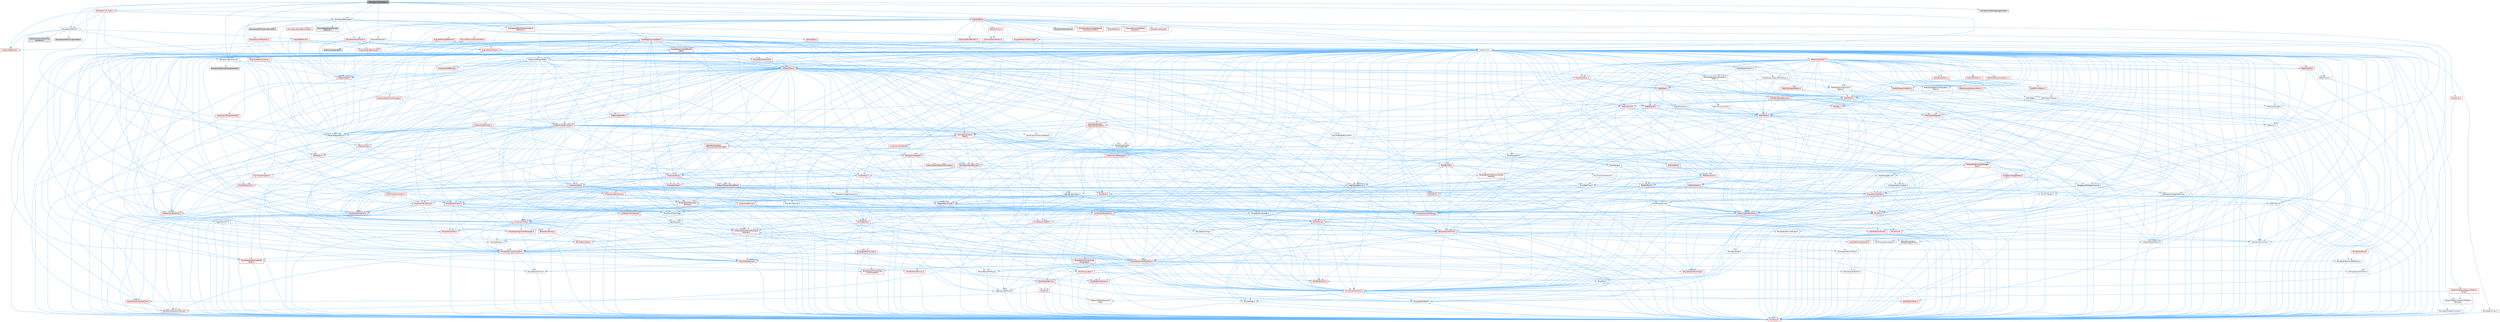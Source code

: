 digraph "GameplayCueManager.h"
{
 // INTERACTIVE_SVG=YES
 // LATEX_PDF_SIZE
  bgcolor="transparent";
  edge [fontname=Helvetica,fontsize=10,labelfontname=Helvetica,labelfontsize=10];
  node [fontname=Helvetica,fontsize=10,shape=box,height=0.2,width=0.4];
  Node1 [id="Node000001",label="GameplayCueManager.h",height=0.2,width=0.4,color="gray40", fillcolor="grey60", style="filled", fontcolor="black",tooltip=" "];
  Node1 -> Node2 [id="edge1_Node000001_Node000002",color="steelblue1",style="solid",tooltip=" "];
  Node2 [id="Node000002",label="CoreMinimal.h",height=0.2,width=0.4,color="grey40", fillcolor="white", style="filled",URL="$d7/d67/CoreMinimal_8h.html",tooltip=" "];
  Node2 -> Node3 [id="edge2_Node000002_Node000003",color="steelblue1",style="solid",tooltip=" "];
  Node3 [id="Node000003",label="CoreTypes.h",height=0.2,width=0.4,color="red", fillcolor="#FFF0F0", style="filled",URL="$dc/dec/CoreTypes_8h.html",tooltip=" "];
  Node2 -> Node17 [id="edge3_Node000002_Node000017",color="steelblue1",style="solid",tooltip=" "];
  Node17 [id="Node000017",label="CoreFwd.h",height=0.2,width=0.4,color="red", fillcolor="#FFF0F0", style="filled",URL="$d1/d1e/CoreFwd_8h.html",tooltip=" "];
  Node17 -> Node3 [id="edge4_Node000017_Node000003",color="steelblue1",style="solid",tooltip=" "];
  Node17 -> Node18 [id="edge5_Node000017_Node000018",color="steelblue1",style="solid",tooltip=" "];
  Node18 [id="Node000018",label="Containers/ContainersFwd.h",height=0.2,width=0.4,color="red", fillcolor="#FFF0F0", style="filled",URL="$d4/d0a/ContainersFwd_8h.html",tooltip=" "];
  Node18 -> Node3 [id="edge6_Node000018_Node000003",color="steelblue1",style="solid",tooltip=" "];
  Node18 -> Node19 [id="edge7_Node000018_Node000019",color="steelblue1",style="solid",tooltip=" "];
  Node19 [id="Node000019",label="Traits/IsContiguousContainer.h",height=0.2,width=0.4,color="red", fillcolor="#FFF0F0", style="filled",URL="$d5/d3c/IsContiguousContainer_8h.html",tooltip=" "];
  Node19 -> Node3 [id="edge8_Node000019_Node000003",color="steelblue1",style="solid",tooltip=" "];
  Node17 -> Node23 [id="edge9_Node000017_Node000023",color="steelblue1",style="solid",tooltip=" "];
  Node23 [id="Node000023",label="UObject/UObjectHierarchy\lFwd.h",height=0.2,width=0.4,color="grey40", fillcolor="white", style="filled",URL="$d3/d13/UObjectHierarchyFwd_8h.html",tooltip=" "];
  Node2 -> Node23 [id="edge10_Node000002_Node000023",color="steelblue1",style="solid",tooltip=" "];
  Node2 -> Node18 [id="edge11_Node000002_Node000018",color="steelblue1",style="solid",tooltip=" "];
  Node2 -> Node24 [id="edge12_Node000002_Node000024",color="steelblue1",style="solid",tooltip=" "];
  Node24 [id="Node000024",label="Misc/VarArgs.h",height=0.2,width=0.4,color="grey40", fillcolor="white", style="filled",URL="$d5/d6f/VarArgs_8h.html",tooltip=" "];
  Node24 -> Node3 [id="edge13_Node000024_Node000003",color="steelblue1",style="solid",tooltip=" "];
  Node2 -> Node25 [id="edge14_Node000002_Node000025",color="steelblue1",style="solid",tooltip=" "];
  Node25 [id="Node000025",label="Logging/LogVerbosity.h",height=0.2,width=0.4,color="grey40", fillcolor="white", style="filled",URL="$d2/d8f/LogVerbosity_8h.html",tooltip=" "];
  Node25 -> Node3 [id="edge15_Node000025_Node000003",color="steelblue1",style="solid",tooltip=" "];
  Node2 -> Node26 [id="edge16_Node000002_Node000026",color="steelblue1",style="solid",tooltip=" "];
  Node26 [id="Node000026",label="Misc/OutputDevice.h",height=0.2,width=0.4,color="red", fillcolor="#FFF0F0", style="filled",URL="$d7/d32/OutputDevice_8h.html",tooltip=" "];
  Node26 -> Node17 [id="edge17_Node000026_Node000017",color="steelblue1",style="solid",tooltip=" "];
  Node26 -> Node3 [id="edge18_Node000026_Node000003",color="steelblue1",style="solid",tooltip=" "];
  Node26 -> Node25 [id="edge19_Node000026_Node000025",color="steelblue1",style="solid",tooltip=" "];
  Node26 -> Node24 [id="edge20_Node000026_Node000024",color="steelblue1",style="solid",tooltip=" "];
  Node2 -> Node32 [id="edge21_Node000002_Node000032",color="steelblue1",style="solid",tooltip=" "];
  Node32 [id="Node000032",label="HAL/PlatformCrt.h",height=0.2,width=0.4,color="red", fillcolor="#FFF0F0", style="filled",URL="$d8/d75/PlatformCrt_8h.html",tooltip=" "];
  Node2 -> Node42 [id="edge22_Node000002_Node000042",color="steelblue1",style="solid",tooltip=" "];
  Node42 [id="Node000042",label="HAL/PlatformMisc.h",height=0.2,width=0.4,color="red", fillcolor="#FFF0F0", style="filled",URL="$d0/df5/PlatformMisc_8h.html",tooltip=" "];
  Node42 -> Node3 [id="edge23_Node000042_Node000003",color="steelblue1",style="solid",tooltip=" "];
  Node2 -> Node61 [id="edge24_Node000002_Node000061",color="steelblue1",style="solid",tooltip=" "];
  Node61 [id="Node000061",label="Misc/AssertionMacros.h",height=0.2,width=0.4,color="red", fillcolor="#FFF0F0", style="filled",URL="$d0/dfa/AssertionMacros_8h.html",tooltip=" "];
  Node61 -> Node3 [id="edge25_Node000061_Node000003",color="steelblue1",style="solid",tooltip=" "];
  Node61 -> Node42 [id="edge26_Node000061_Node000042",color="steelblue1",style="solid",tooltip=" "];
  Node61 -> Node62 [id="edge27_Node000061_Node000062",color="steelblue1",style="solid",tooltip=" "];
  Node62 [id="Node000062",label="Templates/EnableIf.h",height=0.2,width=0.4,color="grey40", fillcolor="white", style="filled",URL="$d7/d60/EnableIf_8h.html",tooltip=" "];
  Node62 -> Node3 [id="edge28_Node000062_Node000003",color="steelblue1",style="solid",tooltip=" "];
  Node61 -> Node24 [id="edge29_Node000061_Node000024",color="steelblue1",style="solid",tooltip=" "];
  Node2 -> Node70 [id="edge30_Node000002_Node000070",color="steelblue1",style="solid",tooltip=" "];
  Node70 [id="Node000070",label="Templates/IsPointer.h",height=0.2,width=0.4,color="grey40", fillcolor="white", style="filled",URL="$d7/d05/IsPointer_8h.html",tooltip=" "];
  Node70 -> Node3 [id="edge31_Node000070_Node000003",color="steelblue1",style="solid",tooltip=" "];
  Node2 -> Node71 [id="edge32_Node000002_Node000071",color="steelblue1",style="solid",tooltip=" "];
  Node71 [id="Node000071",label="HAL/PlatformMemory.h",height=0.2,width=0.4,color="red", fillcolor="#FFF0F0", style="filled",URL="$de/d68/PlatformMemory_8h.html",tooltip=" "];
  Node71 -> Node3 [id="edge33_Node000071_Node000003",color="steelblue1",style="solid",tooltip=" "];
  Node2 -> Node54 [id="edge34_Node000002_Node000054",color="steelblue1",style="solid",tooltip=" "];
  Node54 [id="Node000054",label="HAL/PlatformAtomics.h",height=0.2,width=0.4,color="red", fillcolor="#FFF0F0", style="filled",URL="$d3/d36/PlatformAtomics_8h.html",tooltip=" "];
  Node54 -> Node3 [id="edge35_Node000054_Node000003",color="steelblue1",style="solid",tooltip=" "];
  Node2 -> Node76 [id="edge36_Node000002_Node000076",color="steelblue1",style="solid",tooltip=" "];
  Node76 [id="Node000076",label="Misc/Exec.h",height=0.2,width=0.4,color="grey40", fillcolor="white", style="filled",URL="$de/ddb/Exec_8h.html",tooltip=" "];
  Node76 -> Node3 [id="edge37_Node000076_Node000003",color="steelblue1",style="solid",tooltip=" "];
  Node76 -> Node61 [id="edge38_Node000076_Node000061",color="steelblue1",style="solid",tooltip=" "];
  Node2 -> Node77 [id="edge39_Node000002_Node000077",color="steelblue1",style="solid",tooltip=" "];
  Node77 [id="Node000077",label="HAL/MemoryBase.h",height=0.2,width=0.4,color="red", fillcolor="#FFF0F0", style="filled",URL="$d6/d9f/MemoryBase_8h.html",tooltip=" "];
  Node77 -> Node3 [id="edge40_Node000077_Node000003",color="steelblue1",style="solid",tooltip=" "];
  Node77 -> Node54 [id="edge41_Node000077_Node000054",color="steelblue1",style="solid",tooltip=" "];
  Node77 -> Node32 [id="edge42_Node000077_Node000032",color="steelblue1",style="solid",tooltip=" "];
  Node77 -> Node76 [id="edge43_Node000077_Node000076",color="steelblue1",style="solid",tooltip=" "];
  Node77 -> Node26 [id="edge44_Node000077_Node000026",color="steelblue1",style="solid",tooltip=" "];
  Node2 -> Node87 [id="edge45_Node000002_Node000087",color="steelblue1",style="solid",tooltip=" "];
  Node87 [id="Node000087",label="HAL/UnrealMemory.h",height=0.2,width=0.4,color="red", fillcolor="#FFF0F0", style="filled",URL="$d9/d96/UnrealMemory_8h.html",tooltip=" "];
  Node87 -> Node3 [id="edge46_Node000087_Node000003",color="steelblue1",style="solid",tooltip=" "];
  Node87 -> Node77 [id="edge47_Node000087_Node000077",color="steelblue1",style="solid",tooltip=" "];
  Node87 -> Node71 [id="edge48_Node000087_Node000071",color="steelblue1",style="solid",tooltip=" "];
  Node87 -> Node70 [id="edge49_Node000087_Node000070",color="steelblue1",style="solid",tooltip=" "];
  Node2 -> Node89 [id="edge50_Node000002_Node000089",color="steelblue1",style="solid",tooltip=" "];
  Node89 [id="Node000089",label="Templates/IsArithmetic.h",height=0.2,width=0.4,color="grey40", fillcolor="white", style="filled",URL="$d2/d5d/IsArithmetic_8h.html",tooltip=" "];
  Node89 -> Node3 [id="edge51_Node000089_Node000003",color="steelblue1",style="solid",tooltip=" "];
  Node2 -> Node83 [id="edge52_Node000002_Node000083",color="steelblue1",style="solid",tooltip=" "];
  Node83 [id="Node000083",label="Templates/AndOrNot.h",height=0.2,width=0.4,color="grey40", fillcolor="white", style="filled",URL="$db/d0a/AndOrNot_8h.html",tooltip=" "];
  Node83 -> Node3 [id="edge53_Node000083_Node000003",color="steelblue1",style="solid",tooltip=" "];
  Node2 -> Node90 [id="edge54_Node000002_Node000090",color="steelblue1",style="solid",tooltip=" "];
  Node90 [id="Node000090",label="Templates/IsPODType.h",height=0.2,width=0.4,color="grey40", fillcolor="white", style="filled",URL="$d7/db1/IsPODType_8h.html",tooltip=" "];
  Node90 -> Node3 [id="edge55_Node000090_Node000003",color="steelblue1",style="solid",tooltip=" "];
  Node2 -> Node91 [id="edge56_Node000002_Node000091",color="steelblue1",style="solid",tooltip=" "];
  Node91 [id="Node000091",label="Templates/IsUECoreType.h",height=0.2,width=0.4,color="red", fillcolor="#FFF0F0", style="filled",URL="$d1/db8/IsUECoreType_8h.html",tooltip=" "];
  Node91 -> Node3 [id="edge57_Node000091_Node000003",color="steelblue1",style="solid",tooltip=" "];
  Node2 -> Node84 [id="edge58_Node000002_Node000084",color="steelblue1",style="solid",tooltip=" "];
  Node84 [id="Node000084",label="Templates/IsTriviallyCopy\lConstructible.h",height=0.2,width=0.4,color="red", fillcolor="#FFF0F0", style="filled",URL="$d3/d78/IsTriviallyCopyConstructible_8h.html",tooltip=" "];
  Node84 -> Node3 [id="edge59_Node000084_Node000003",color="steelblue1",style="solid",tooltip=" "];
  Node2 -> Node92 [id="edge60_Node000002_Node000092",color="steelblue1",style="solid",tooltip=" "];
  Node92 [id="Node000092",label="Templates/UnrealTypeTraits.h",height=0.2,width=0.4,color="red", fillcolor="#FFF0F0", style="filled",URL="$d2/d2d/UnrealTypeTraits_8h.html",tooltip=" "];
  Node92 -> Node3 [id="edge61_Node000092_Node000003",color="steelblue1",style="solid",tooltip=" "];
  Node92 -> Node70 [id="edge62_Node000092_Node000070",color="steelblue1",style="solid",tooltip=" "];
  Node92 -> Node61 [id="edge63_Node000092_Node000061",color="steelblue1",style="solid",tooltip=" "];
  Node92 -> Node83 [id="edge64_Node000092_Node000083",color="steelblue1",style="solid",tooltip=" "];
  Node92 -> Node62 [id="edge65_Node000092_Node000062",color="steelblue1",style="solid",tooltip=" "];
  Node92 -> Node89 [id="edge66_Node000092_Node000089",color="steelblue1",style="solid",tooltip=" "];
  Node92 -> Node90 [id="edge67_Node000092_Node000090",color="steelblue1",style="solid",tooltip=" "];
  Node92 -> Node91 [id="edge68_Node000092_Node000091",color="steelblue1",style="solid",tooltip=" "];
  Node92 -> Node84 [id="edge69_Node000092_Node000084",color="steelblue1",style="solid",tooltip=" "];
  Node2 -> Node62 [id="edge70_Node000002_Node000062",color="steelblue1",style="solid",tooltip=" "];
  Node2 -> Node94 [id="edge71_Node000002_Node000094",color="steelblue1",style="solid",tooltip=" "];
  Node94 [id="Node000094",label="Templates/RemoveReference.h",height=0.2,width=0.4,color="grey40", fillcolor="white", style="filled",URL="$da/dbe/RemoveReference_8h.html",tooltip=" "];
  Node94 -> Node3 [id="edge72_Node000094_Node000003",color="steelblue1",style="solid",tooltip=" "];
  Node2 -> Node95 [id="edge73_Node000002_Node000095",color="steelblue1",style="solid",tooltip=" "];
  Node95 [id="Node000095",label="Templates/IntegralConstant.h",height=0.2,width=0.4,color="grey40", fillcolor="white", style="filled",URL="$db/d1b/IntegralConstant_8h.html",tooltip=" "];
  Node95 -> Node3 [id="edge74_Node000095_Node000003",color="steelblue1",style="solid",tooltip=" "];
  Node2 -> Node96 [id="edge75_Node000002_Node000096",color="steelblue1",style="solid",tooltip=" "];
  Node96 [id="Node000096",label="Templates/IsClass.h",height=0.2,width=0.4,color="grey40", fillcolor="white", style="filled",URL="$db/dcb/IsClass_8h.html",tooltip=" "];
  Node96 -> Node3 [id="edge76_Node000096_Node000003",color="steelblue1",style="solid",tooltip=" "];
  Node2 -> Node97 [id="edge77_Node000002_Node000097",color="steelblue1",style="solid",tooltip=" "];
  Node97 [id="Node000097",label="Templates/TypeCompatible\lBytes.h",height=0.2,width=0.4,color="red", fillcolor="#FFF0F0", style="filled",URL="$df/d0a/TypeCompatibleBytes_8h.html",tooltip=" "];
  Node97 -> Node3 [id="edge78_Node000097_Node000003",color="steelblue1",style="solid",tooltip=" "];
  Node2 -> Node19 [id="edge79_Node000002_Node000019",color="steelblue1",style="solid",tooltip=" "];
  Node2 -> Node98 [id="edge80_Node000002_Node000098",color="steelblue1",style="solid",tooltip=" "];
  Node98 [id="Node000098",label="Templates/UnrealTemplate.h",height=0.2,width=0.4,color="red", fillcolor="#FFF0F0", style="filled",URL="$d4/d24/UnrealTemplate_8h.html",tooltip=" "];
  Node98 -> Node3 [id="edge81_Node000098_Node000003",color="steelblue1",style="solid",tooltip=" "];
  Node98 -> Node70 [id="edge82_Node000098_Node000070",color="steelblue1",style="solid",tooltip=" "];
  Node98 -> Node87 [id="edge83_Node000098_Node000087",color="steelblue1",style="solid",tooltip=" "];
  Node98 -> Node92 [id="edge84_Node000098_Node000092",color="steelblue1",style="solid",tooltip=" "];
  Node98 -> Node94 [id="edge85_Node000098_Node000094",color="steelblue1",style="solid",tooltip=" "];
  Node98 -> Node97 [id="edge86_Node000098_Node000097",color="steelblue1",style="solid",tooltip=" "];
  Node98 -> Node19 [id="edge87_Node000098_Node000019",color="steelblue1",style="solid",tooltip=" "];
  Node2 -> Node47 [id="edge88_Node000002_Node000047",color="steelblue1",style="solid",tooltip=" "];
  Node47 [id="Node000047",label="Math/NumericLimits.h",height=0.2,width=0.4,color="grey40", fillcolor="white", style="filled",URL="$df/d1b/NumericLimits_8h.html",tooltip=" "];
  Node47 -> Node3 [id="edge89_Node000047_Node000003",color="steelblue1",style="solid",tooltip=" "];
  Node2 -> Node102 [id="edge90_Node000002_Node000102",color="steelblue1",style="solid",tooltip=" "];
  Node102 [id="Node000102",label="HAL/PlatformMath.h",height=0.2,width=0.4,color="red", fillcolor="#FFF0F0", style="filled",URL="$dc/d53/PlatformMath_8h.html",tooltip=" "];
  Node102 -> Node3 [id="edge91_Node000102_Node000003",color="steelblue1",style="solid",tooltip=" "];
  Node2 -> Node85 [id="edge92_Node000002_Node000085",color="steelblue1",style="solid",tooltip=" "];
  Node85 [id="Node000085",label="Templates/IsTriviallyCopy\lAssignable.h",height=0.2,width=0.4,color="red", fillcolor="#FFF0F0", style="filled",URL="$d2/df2/IsTriviallyCopyAssignable_8h.html",tooltip=" "];
  Node85 -> Node3 [id="edge93_Node000085_Node000003",color="steelblue1",style="solid",tooltip=" "];
  Node2 -> Node110 [id="edge94_Node000002_Node000110",color="steelblue1",style="solid",tooltip=" "];
  Node110 [id="Node000110",label="Templates/MemoryOps.h",height=0.2,width=0.4,color="red", fillcolor="#FFF0F0", style="filled",URL="$db/dea/MemoryOps_8h.html",tooltip=" "];
  Node110 -> Node3 [id="edge95_Node000110_Node000003",color="steelblue1",style="solid",tooltip=" "];
  Node110 -> Node87 [id="edge96_Node000110_Node000087",color="steelblue1",style="solid",tooltip=" "];
  Node110 -> Node85 [id="edge97_Node000110_Node000085",color="steelblue1",style="solid",tooltip=" "];
  Node110 -> Node84 [id="edge98_Node000110_Node000084",color="steelblue1",style="solid",tooltip=" "];
  Node110 -> Node92 [id="edge99_Node000110_Node000092",color="steelblue1",style="solid",tooltip=" "];
  Node2 -> Node111 [id="edge100_Node000002_Node000111",color="steelblue1",style="solid",tooltip=" "];
  Node111 [id="Node000111",label="Containers/ContainerAllocation\lPolicies.h",height=0.2,width=0.4,color="red", fillcolor="#FFF0F0", style="filled",URL="$d7/dff/ContainerAllocationPolicies_8h.html",tooltip=" "];
  Node111 -> Node3 [id="edge101_Node000111_Node000003",color="steelblue1",style="solid",tooltip=" "];
  Node111 -> Node111 [id="edge102_Node000111_Node000111",color="steelblue1",style="solid",tooltip=" "];
  Node111 -> Node102 [id="edge103_Node000111_Node000102",color="steelblue1",style="solid",tooltip=" "];
  Node111 -> Node87 [id="edge104_Node000111_Node000087",color="steelblue1",style="solid",tooltip=" "];
  Node111 -> Node47 [id="edge105_Node000111_Node000047",color="steelblue1",style="solid",tooltip=" "];
  Node111 -> Node61 [id="edge106_Node000111_Node000061",color="steelblue1",style="solid",tooltip=" "];
  Node111 -> Node110 [id="edge107_Node000111_Node000110",color="steelblue1",style="solid",tooltip=" "];
  Node111 -> Node97 [id="edge108_Node000111_Node000097",color="steelblue1",style="solid",tooltip=" "];
  Node2 -> Node114 [id="edge109_Node000002_Node000114",color="steelblue1",style="solid",tooltip=" "];
  Node114 [id="Node000114",label="Templates/IsEnumClass.h",height=0.2,width=0.4,color="grey40", fillcolor="white", style="filled",URL="$d7/d15/IsEnumClass_8h.html",tooltip=" "];
  Node114 -> Node3 [id="edge110_Node000114_Node000003",color="steelblue1",style="solid",tooltip=" "];
  Node114 -> Node83 [id="edge111_Node000114_Node000083",color="steelblue1",style="solid",tooltip=" "];
  Node2 -> Node115 [id="edge112_Node000002_Node000115",color="steelblue1",style="solid",tooltip=" "];
  Node115 [id="Node000115",label="HAL/PlatformProperties.h",height=0.2,width=0.4,color="red", fillcolor="#FFF0F0", style="filled",URL="$d9/db0/PlatformProperties_8h.html",tooltip=" "];
  Node115 -> Node3 [id="edge113_Node000115_Node000003",color="steelblue1",style="solid",tooltip=" "];
  Node2 -> Node118 [id="edge114_Node000002_Node000118",color="steelblue1",style="solid",tooltip=" "];
  Node118 [id="Node000118",label="Misc/EngineVersionBase.h",height=0.2,width=0.4,color="grey40", fillcolor="white", style="filled",URL="$d5/d2b/EngineVersionBase_8h.html",tooltip=" "];
  Node118 -> Node3 [id="edge115_Node000118_Node000003",color="steelblue1",style="solid",tooltip=" "];
  Node2 -> Node119 [id="edge116_Node000002_Node000119",color="steelblue1",style="solid",tooltip=" "];
  Node119 [id="Node000119",label="Internationalization\l/TextNamespaceFwd.h",height=0.2,width=0.4,color="grey40", fillcolor="white", style="filled",URL="$d8/d97/TextNamespaceFwd_8h.html",tooltip=" "];
  Node119 -> Node3 [id="edge117_Node000119_Node000003",color="steelblue1",style="solid",tooltip=" "];
  Node2 -> Node120 [id="edge118_Node000002_Node000120",color="steelblue1",style="solid",tooltip=" "];
  Node120 [id="Node000120",label="Serialization/Archive.h",height=0.2,width=0.4,color="red", fillcolor="#FFF0F0", style="filled",URL="$d7/d3b/Archive_8h.html",tooltip=" "];
  Node120 -> Node17 [id="edge119_Node000120_Node000017",color="steelblue1",style="solid",tooltip=" "];
  Node120 -> Node3 [id="edge120_Node000120_Node000003",color="steelblue1",style="solid",tooltip=" "];
  Node120 -> Node115 [id="edge121_Node000120_Node000115",color="steelblue1",style="solid",tooltip=" "];
  Node120 -> Node119 [id="edge122_Node000120_Node000119",color="steelblue1",style="solid",tooltip=" "];
  Node120 -> Node61 [id="edge123_Node000120_Node000061",color="steelblue1",style="solid",tooltip=" "];
  Node120 -> Node118 [id="edge124_Node000120_Node000118",color="steelblue1",style="solid",tooltip=" "];
  Node120 -> Node24 [id="edge125_Node000120_Node000024",color="steelblue1",style="solid",tooltip=" "];
  Node120 -> Node62 [id="edge126_Node000120_Node000062",color="steelblue1",style="solid",tooltip=" "];
  Node120 -> Node114 [id="edge127_Node000120_Node000114",color="steelblue1",style="solid",tooltip=" "];
  Node120 -> Node98 [id="edge128_Node000120_Node000098",color="steelblue1",style="solid",tooltip=" "];
  Node120 -> Node123 [id="edge129_Node000120_Node000123",color="steelblue1",style="solid",tooltip=" "];
  Node123 [id="Node000123",label="UObject/ObjectVersion.h",height=0.2,width=0.4,color="grey40", fillcolor="white", style="filled",URL="$da/d63/ObjectVersion_8h.html",tooltip=" "];
  Node123 -> Node3 [id="edge130_Node000123_Node000003",color="steelblue1",style="solid",tooltip=" "];
  Node2 -> Node124 [id="edge131_Node000002_Node000124",color="steelblue1",style="solid",tooltip=" "];
  Node124 [id="Node000124",label="Templates/Less.h",height=0.2,width=0.4,color="grey40", fillcolor="white", style="filled",URL="$de/dc8/Less_8h.html",tooltip=" "];
  Node124 -> Node3 [id="edge132_Node000124_Node000003",color="steelblue1",style="solid",tooltip=" "];
  Node124 -> Node98 [id="edge133_Node000124_Node000098",color="steelblue1",style="solid",tooltip=" "];
  Node2 -> Node125 [id="edge134_Node000002_Node000125",color="steelblue1",style="solid",tooltip=" "];
  Node125 [id="Node000125",label="Templates/Sorting.h",height=0.2,width=0.4,color="red", fillcolor="#FFF0F0", style="filled",URL="$d3/d9e/Sorting_8h.html",tooltip=" "];
  Node125 -> Node3 [id="edge135_Node000125_Node000003",color="steelblue1",style="solid",tooltip=" "];
  Node125 -> Node102 [id="edge136_Node000125_Node000102",color="steelblue1",style="solid",tooltip=" "];
  Node125 -> Node124 [id="edge137_Node000125_Node000124",color="steelblue1",style="solid",tooltip=" "];
  Node2 -> Node136 [id="edge138_Node000002_Node000136",color="steelblue1",style="solid",tooltip=" "];
  Node136 [id="Node000136",label="Misc/Char.h",height=0.2,width=0.4,color="red", fillcolor="#FFF0F0", style="filled",URL="$d0/d58/Char_8h.html",tooltip=" "];
  Node136 -> Node3 [id="edge139_Node000136_Node000003",color="steelblue1",style="solid",tooltip=" "];
  Node2 -> Node139 [id="edge140_Node000002_Node000139",color="steelblue1",style="solid",tooltip=" "];
  Node139 [id="Node000139",label="GenericPlatform/GenericPlatform\lStricmp.h",height=0.2,width=0.4,color="grey40", fillcolor="white", style="filled",URL="$d2/d86/GenericPlatformStricmp_8h.html",tooltip=" "];
  Node139 -> Node3 [id="edge141_Node000139_Node000003",color="steelblue1",style="solid",tooltip=" "];
  Node2 -> Node140 [id="edge142_Node000002_Node000140",color="steelblue1",style="solid",tooltip=" "];
  Node140 [id="Node000140",label="GenericPlatform/GenericPlatform\lString.h",height=0.2,width=0.4,color="red", fillcolor="#FFF0F0", style="filled",URL="$dd/d20/GenericPlatformString_8h.html",tooltip=" "];
  Node140 -> Node3 [id="edge143_Node000140_Node000003",color="steelblue1",style="solid",tooltip=" "];
  Node140 -> Node139 [id="edge144_Node000140_Node000139",color="steelblue1",style="solid",tooltip=" "];
  Node140 -> Node62 [id="edge145_Node000140_Node000062",color="steelblue1",style="solid",tooltip=" "];
  Node2 -> Node73 [id="edge146_Node000002_Node000073",color="steelblue1",style="solid",tooltip=" "];
  Node73 [id="Node000073",label="HAL/PlatformString.h",height=0.2,width=0.4,color="red", fillcolor="#FFF0F0", style="filled",URL="$db/db5/PlatformString_8h.html",tooltip=" "];
  Node73 -> Node3 [id="edge147_Node000073_Node000003",color="steelblue1",style="solid",tooltip=" "];
  Node2 -> Node143 [id="edge148_Node000002_Node000143",color="steelblue1",style="solid",tooltip=" "];
  Node143 [id="Node000143",label="Misc/CString.h",height=0.2,width=0.4,color="red", fillcolor="#FFF0F0", style="filled",URL="$d2/d49/CString_8h.html",tooltip=" "];
  Node143 -> Node3 [id="edge149_Node000143_Node000003",color="steelblue1",style="solid",tooltip=" "];
  Node143 -> Node32 [id="edge150_Node000143_Node000032",color="steelblue1",style="solid",tooltip=" "];
  Node143 -> Node73 [id="edge151_Node000143_Node000073",color="steelblue1",style="solid",tooltip=" "];
  Node143 -> Node61 [id="edge152_Node000143_Node000061",color="steelblue1",style="solid",tooltip=" "];
  Node143 -> Node136 [id="edge153_Node000143_Node000136",color="steelblue1",style="solid",tooltip=" "];
  Node143 -> Node24 [id="edge154_Node000143_Node000024",color="steelblue1",style="solid",tooltip=" "];
  Node2 -> Node144 [id="edge155_Node000002_Node000144",color="steelblue1",style="solid",tooltip=" "];
  Node144 [id="Node000144",label="Misc/Crc.h",height=0.2,width=0.4,color="red", fillcolor="#FFF0F0", style="filled",URL="$d4/dd2/Crc_8h.html",tooltip=" "];
  Node144 -> Node3 [id="edge156_Node000144_Node000003",color="steelblue1",style="solid",tooltip=" "];
  Node144 -> Node73 [id="edge157_Node000144_Node000073",color="steelblue1",style="solid",tooltip=" "];
  Node144 -> Node61 [id="edge158_Node000144_Node000061",color="steelblue1",style="solid",tooltip=" "];
  Node144 -> Node143 [id="edge159_Node000144_Node000143",color="steelblue1",style="solid",tooltip=" "];
  Node144 -> Node136 [id="edge160_Node000144_Node000136",color="steelblue1",style="solid",tooltip=" "];
  Node144 -> Node92 [id="edge161_Node000144_Node000092",color="steelblue1",style="solid",tooltip=" "];
  Node2 -> Node135 [id="edge162_Node000002_Node000135",color="steelblue1",style="solid",tooltip=" "];
  Node135 [id="Node000135",label="Math/UnrealMathUtility.h",height=0.2,width=0.4,color="red", fillcolor="#FFF0F0", style="filled",URL="$db/db8/UnrealMathUtility_8h.html",tooltip=" "];
  Node135 -> Node3 [id="edge163_Node000135_Node000003",color="steelblue1",style="solid",tooltip=" "];
  Node135 -> Node61 [id="edge164_Node000135_Node000061",color="steelblue1",style="solid",tooltip=" "];
  Node135 -> Node102 [id="edge165_Node000135_Node000102",color="steelblue1",style="solid",tooltip=" "];
  Node2 -> Node145 [id="edge166_Node000002_Node000145",color="steelblue1",style="solid",tooltip=" "];
  Node145 [id="Node000145",label="Containers/UnrealString.h",height=0.2,width=0.4,color="red", fillcolor="#FFF0F0", style="filled",URL="$d5/dba/UnrealString_8h.html",tooltip=" "];
  Node2 -> Node149 [id="edge167_Node000002_Node000149",color="steelblue1",style="solid",tooltip=" "];
  Node149 [id="Node000149",label="Containers/Array.h",height=0.2,width=0.4,color="red", fillcolor="#FFF0F0", style="filled",URL="$df/dd0/Array_8h.html",tooltip=" "];
  Node149 -> Node3 [id="edge168_Node000149_Node000003",color="steelblue1",style="solid",tooltip=" "];
  Node149 -> Node61 [id="edge169_Node000149_Node000061",color="steelblue1",style="solid",tooltip=" "];
  Node149 -> Node87 [id="edge170_Node000149_Node000087",color="steelblue1",style="solid",tooltip=" "];
  Node149 -> Node92 [id="edge171_Node000149_Node000092",color="steelblue1",style="solid",tooltip=" "];
  Node149 -> Node98 [id="edge172_Node000149_Node000098",color="steelblue1",style="solid",tooltip=" "];
  Node149 -> Node111 [id="edge173_Node000149_Node000111",color="steelblue1",style="solid",tooltip=" "];
  Node149 -> Node120 [id="edge174_Node000149_Node000120",color="steelblue1",style="solid",tooltip=" "];
  Node149 -> Node128 [id="edge175_Node000149_Node000128",color="steelblue1",style="solid",tooltip=" "];
  Node128 [id="Node000128",label="Templates/Invoke.h",height=0.2,width=0.4,color="red", fillcolor="#FFF0F0", style="filled",URL="$d7/deb/Invoke_8h.html",tooltip=" "];
  Node128 -> Node3 [id="edge176_Node000128_Node000003",color="steelblue1",style="solid",tooltip=" "];
  Node128 -> Node98 [id="edge177_Node000128_Node000098",color="steelblue1",style="solid",tooltip=" "];
  Node149 -> Node124 [id="edge178_Node000149_Node000124",color="steelblue1",style="solid",tooltip=" "];
  Node149 -> Node125 [id="edge179_Node000149_Node000125",color="steelblue1",style="solid",tooltip=" "];
  Node149 -> Node172 [id="edge180_Node000149_Node000172",color="steelblue1",style="solid",tooltip=" "];
  Node172 [id="Node000172",label="Templates/AlignmentTemplates.h",height=0.2,width=0.4,color="red", fillcolor="#FFF0F0", style="filled",URL="$dd/d32/AlignmentTemplates_8h.html",tooltip=" "];
  Node172 -> Node3 [id="edge181_Node000172_Node000003",color="steelblue1",style="solid",tooltip=" "];
  Node172 -> Node70 [id="edge182_Node000172_Node000070",color="steelblue1",style="solid",tooltip=" "];
  Node2 -> Node173 [id="edge183_Node000002_Node000173",color="steelblue1",style="solid",tooltip=" "];
  Node173 [id="Node000173",label="Misc/FrameNumber.h",height=0.2,width=0.4,color="grey40", fillcolor="white", style="filled",URL="$dd/dbd/FrameNumber_8h.html",tooltip=" "];
  Node173 -> Node3 [id="edge184_Node000173_Node000003",color="steelblue1",style="solid",tooltip=" "];
  Node173 -> Node47 [id="edge185_Node000173_Node000047",color="steelblue1",style="solid",tooltip=" "];
  Node173 -> Node135 [id="edge186_Node000173_Node000135",color="steelblue1",style="solid",tooltip=" "];
  Node173 -> Node62 [id="edge187_Node000173_Node000062",color="steelblue1",style="solid",tooltip=" "];
  Node173 -> Node92 [id="edge188_Node000173_Node000092",color="steelblue1",style="solid",tooltip=" "];
  Node2 -> Node174 [id="edge189_Node000002_Node000174",color="steelblue1",style="solid",tooltip=" "];
  Node174 [id="Node000174",label="Misc/Timespan.h",height=0.2,width=0.4,color="grey40", fillcolor="white", style="filled",URL="$da/dd9/Timespan_8h.html",tooltip=" "];
  Node174 -> Node3 [id="edge190_Node000174_Node000003",color="steelblue1",style="solid",tooltip=" "];
  Node174 -> Node175 [id="edge191_Node000174_Node000175",color="steelblue1",style="solid",tooltip=" "];
  Node175 [id="Node000175",label="Math/Interval.h",height=0.2,width=0.4,color="grey40", fillcolor="white", style="filled",URL="$d1/d55/Interval_8h.html",tooltip=" "];
  Node175 -> Node3 [id="edge192_Node000175_Node000003",color="steelblue1",style="solid",tooltip=" "];
  Node175 -> Node89 [id="edge193_Node000175_Node000089",color="steelblue1",style="solid",tooltip=" "];
  Node175 -> Node92 [id="edge194_Node000175_Node000092",color="steelblue1",style="solid",tooltip=" "];
  Node175 -> Node47 [id="edge195_Node000175_Node000047",color="steelblue1",style="solid",tooltip=" "];
  Node175 -> Node135 [id="edge196_Node000175_Node000135",color="steelblue1",style="solid",tooltip=" "];
  Node174 -> Node135 [id="edge197_Node000174_Node000135",color="steelblue1",style="solid",tooltip=" "];
  Node174 -> Node61 [id="edge198_Node000174_Node000061",color="steelblue1",style="solid",tooltip=" "];
  Node2 -> Node176 [id="edge199_Node000002_Node000176",color="steelblue1",style="solid",tooltip=" "];
  Node176 [id="Node000176",label="Containers/StringConv.h",height=0.2,width=0.4,color="red", fillcolor="#FFF0F0", style="filled",URL="$d3/ddf/StringConv_8h.html",tooltip=" "];
  Node176 -> Node3 [id="edge200_Node000176_Node000003",color="steelblue1",style="solid",tooltip=" "];
  Node176 -> Node61 [id="edge201_Node000176_Node000061",color="steelblue1",style="solid",tooltip=" "];
  Node176 -> Node111 [id="edge202_Node000176_Node000111",color="steelblue1",style="solid",tooltip=" "];
  Node176 -> Node149 [id="edge203_Node000176_Node000149",color="steelblue1",style="solid",tooltip=" "];
  Node176 -> Node143 [id="edge204_Node000176_Node000143",color="steelblue1",style="solid",tooltip=" "];
  Node176 -> Node177 [id="edge205_Node000176_Node000177",color="steelblue1",style="solid",tooltip=" "];
  Node177 [id="Node000177",label="Templates/IsArray.h",height=0.2,width=0.4,color="grey40", fillcolor="white", style="filled",URL="$d8/d8d/IsArray_8h.html",tooltip=" "];
  Node177 -> Node3 [id="edge206_Node000177_Node000003",color="steelblue1",style="solid",tooltip=" "];
  Node176 -> Node98 [id="edge207_Node000176_Node000098",color="steelblue1",style="solid",tooltip=" "];
  Node176 -> Node92 [id="edge208_Node000176_Node000092",color="steelblue1",style="solid",tooltip=" "];
  Node176 -> Node19 [id="edge209_Node000176_Node000019",color="steelblue1",style="solid",tooltip=" "];
  Node2 -> Node178 [id="edge210_Node000002_Node000178",color="steelblue1",style="solid",tooltip=" "];
  Node178 [id="Node000178",label="UObject/UnrealNames.h",height=0.2,width=0.4,color="red", fillcolor="#FFF0F0", style="filled",URL="$d8/db1/UnrealNames_8h.html",tooltip=" "];
  Node178 -> Node3 [id="edge211_Node000178_Node000003",color="steelblue1",style="solid",tooltip=" "];
  Node2 -> Node180 [id="edge212_Node000002_Node000180",color="steelblue1",style="solid",tooltip=" "];
  Node180 [id="Node000180",label="UObject/NameTypes.h",height=0.2,width=0.4,color="red", fillcolor="#FFF0F0", style="filled",URL="$d6/d35/NameTypes_8h.html",tooltip=" "];
  Node180 -> Node3 [id="edge213_Node000180_Node000003",color="steelblue1",style="solid",tooltip=" "];
  Node180 -> Node61 [id="edge214_Node000180_Node000061",color="steelblue1",style="solid",tooltip=" "];
  Node180 -> Node87 [id="edge215_Node000180_Node000087",color="steelblue1",style="solid",tooltip=" "];
  Node180 -> Node92 [id="edge216_Node000180_Node000092",color="steelblue1",style="solid",tooltip=" "];
  Node180 -> Node98 [id="edge217_Node000180_Node000098",color="steelblue1",style="solid",tooltip=" "];
  Node180 -> Node145 [id="edge218_Node000180_Node000145",color="steelblue1",style="solid",tooltip=" "];
  Node180 -> Node176 [id="edge219_Node000180_Node000176",color="steelblue1",style="solid",tooltip=" "];
  Node180 -> Node44 [id="edge220_Node000180_Node000044",color="steelblue1",style="solid",tooltip=" "];
  Node44 [id="Node000044",label="Containers/StringFwd.h",height=0.2,width=0.4,color="red", fillcolor="#FFF0F0", style="filled",URL="$df/d37/StringFwd_8h.html",tooltip=" "];
  Node44 -> Node3 [id="edge221_Node000044_Node000003",color="steelblue1",style="solid",tooltip=" "];
  Node44 -> Node19 [id="edge222_Node000044_Node000019",color="steelblue1",style="solid",tooltip=" "];
  Node180 -> Node178 [id="edge223_Node000180_Node000178",color="steelblue1",style="solid",tooltip=" "];
  Node2 -> Node188 [id="edge224_Node000002_Node000188",color="steelblue1",style="solid",tooltip=" "];
  Node188 [id="Node000188",label="Misc/Parse.h",height=0.2,width=0.4,color="red", fillcolor="#FFF0F0", style="filled",URL="$dc/d71/Parse_8h.html",tooltip=" "];
  Node188 -> Node44 [id="edge225_Node000188_Node000044",color="steelblue1",style="solid",tooltip=" "];
  Node188 -> Node145 [id="edge226_Node000188_Node000145",color="steelblue1",style="solid",tooltip=" "];
  Node188 -> Node3 [id="edge227_Node000188_Node000003",color="steelblue1",style="solid",tooltip=" "];
  Node188 -> Node32 [id="edge228_Node000188_Node000032",color="steelblue1",style="solid",tooltip=" "];
  Node188 -> Node49 [id="edge229_Node000188_Node000049",color="steelblue1",style="solid",tooltip=" "];
  Node49 [id="Node000049",label="Misc/EnumClassFlags.h",height=0.2,width=0.4,color="grey40", fillcolor="white", style="filled",URL="$d8/de7/EnumClassFlags_8h.html",tooltip=" "];
  Node188 -> Node189 [id="edge230_Node000188_Node000189",color="steelblue1",style="solid",tooltip=" "];
  Node189 [id="Node000189",label="Templates/Function.h",height=0.2,width=0.4,color="red", fillcolor="#FFF0F0", style="filled",URL="$df/df5/Function_8h.html",tooltip=" "];
  Node189 -> Node3 [id="edge231_Node000189_Node000003",color="steelblue1",style="solid",tooltip=" "];
  Node189 -> Node61 [id="edge232_Node000189_Node000061",color="steelblue1",style="solid",tooltip=" "];
  Node189 -> Node87 [id="edge233_Node000189_Node000087",color="steelblue1",style="solid",tooltip=" "];
  Node189 -> Node92 [id="edge234_Node000189_Node000092",color="steelblue1",style="solid",tooltip=" "];
  Node189 -> Node128 [id="edge235_Node000189_Node000128",color="steelblue1",style="solid",tooltip=" "];
  Node189 -> Node98 [id="edge236_Node000189_Node000098",color="steelblue1",style="solid",tooltip=" "];
  Node189 -> Node135 [id="edge237_Node000189_Node000135",color="steelblue1",style="solid",tooltip=" "];
  Node2 -> Node172 [id="edge238_Node000002_Node000172",color="steelblue1",style="solid",tooltip=" "];
  Node2 -> Node191 [id="edge239_Node000002_Node000191",color="steelblue1",style="solid",tooltip=" "];
  Node191 [id="Node000191",label="Misc/StructBuilder.h",height=0.2,width=0.4,color="grey40", fillcolor="white", style="filled",URL="$d9/db3/StructBuilder_8h.html",tooltip=" "];
  Node191 -> Node3 [id="edge240_Node000191_Node000003",color="steelblue1",style="solid",tooltip=" "];
  Node191 -> Node135 [id="edge241_Node000191_Node000135",color="steelblue1",style="solid",tooltip=" "];
  Node191 -> Node172 [id="edge242_Node000191_Node000172",color="steelblue1",style="solid",tooltip=" "];
  Node2 -> Node104 [id="edge243_Node000002_Node000104",color="steelblue1",style="solid",tooltip=" "];
  Node104 [id="Node000104",label="Templates/Decay.h",height=0.2,width=0.4,color="red", fillcolor="#FFF0F0", style="filled",URL="$dd/d0f/Decay_8h.html",tooltip=" "];
  Node104 -> Node3 [id="edge244_Node000104_Node000003",color="steelblue1",style="solid",tooltip=" "];
  Node104 -> Node94 [id="edge245_Node000104_Node000094",color="steelblue1",style="solid",tooltip=" "];
  Node2 -> Node192 [id="edge246_Node000002_Node000192",color="steelblue1",style="solid",tooltip=" "];
  Node192 [id="Node000192",label="Templates/PointerIsConvertible\lFromTo.h",height=0.2,width=0.4,color="red", fillcolor="#FFF0F0", style="filled",URL="$d6/d65/PointerIsConvertibleFromTo_8h.html",tooltip=" "];
  Node192 -> Node3 [id="edge247_Node000192_Node000003",color="steelblue1",style="solid",tooltip=" "];
  Node2 -> Node128 [id="edge248_Node000002_Node000128",color="steelblue1",style="solid",tooltip=" "];
  Node2 -> Node189 [id="edge249_Node000002_Node000189",color="steelblue1",style="solid",tooltip=" "];
  Node2 -> Node161 [id="edge250_Node000002_Node000161",color="steelblue1",style="solid",tooltip=" "];
  Node161 [id="Node000161",label="Templates/TypeHash.h",height=0.2,width=0.4,color="red", fillcolor="#FFF0F0", style="filled",URL="$d1/d62/TypeHash_8h.html",tooltip=" "];
  Node161 -> Node3 [id="edge251_Node000161_Node000003",color="steelblue1",style="solid",tooltip=" "];
  Node161 -> Node144 [id="edge252_Node000161_Node000144",color="steelblue1",style="solid",tooltip=" "];
  Node2 -> Node193 [id="edge253_Node000002_Node000193",color="steelblue1",style="solid",tooltip=" "];
  Node193 [id="Node000193",label="Containers/ScriptArray.h",height=0.2,width=0.4,color="red", fillcolor="#FFF0F0", style="filled",URL="$dc/daf/ScriptArray_8h.html",tooltip=" "];
  Node193 -> Node3 [id="edge254_Node000193_Node000003",color="steelblue1",style="solid",tooltip=" "];
  Node193 -> Node61 [id="edge255_Node000193_Node000061",color="steelblue1",style="solid",tooltip=" "];
  Node193 -> Node87 [id="edge256_Node000193_Node000087",color="steelblue1",style="solid",tooltip=" "];
  Node193 -> Node111 [id="edge257_Node000193_Node000111",color="steelblue1",style="solid",tooltip=" "];
  Node193 -> Node149 [id="edge258_Node000193_Node000149",color="steelblue1",style="solid",tooltip=" "];
  Node2 -> Node194 [id="edge259_Node000002_Node000194",color="steelblue1",style="solid",tooltip=" "];
  Node194 [id="Node000194",label="Containers/BitArray.h",height=0.2,width=0.4,color="red", fillcolor="#FFF0F0", style="filled",URL="$d1/de4/BitArray_8h.html",tooltip=" "];
  Node194 -> Node111 [id="edge260_Node000194_Node000111",color="steelblue1",style="solid",tooltip=" "];
  Node194 -> Node3 [id="edge261_Node000194_Node000003",color="steelblue1",style="solid",tooltip=" "];
  Node194 -> Node54 [id="edge262_Node000194_Node000054",color="steelblue1",style="solid",tooltip=" "];
  Node194 -> Node87 [id="edge263_Node000194_Node000087",color="steelblue1",style="solid",tooltip=" "];
  Node194 -> Node135 [id="edge264_Node000194_Node000135",color="steelblue1",style="solid",tooltip=" "];
  Node194 -> Node61 [id="edge265_Node000194_Node000061",color="steelblue1",style="solid",tooltip=" "];
  Node194 -> Node49 [id="edge266_Node000194_Node000049",color="steelblue1",style="solid",tooltip=" "];
  Node194 -> Node120 [id="edge267_Node000194_Node000120",color="steelblue1",style="solid",tooltip=" "];
  Node194 -> Node62 [id="edge268_Node000194_Node000062",color="steelblue1",style="solid",tooltip=" "];
  Node194 -> Node128 [id="edge269_Node000194_Node000128",color="steelblue1",style="solid",tooltip=" "];
  Node194 -> Node98 [id="edge270_Node000194_Node000098",color="steelblue1",style="solid",tooltip=" "];
  Node194 -> Node92 [id="edge271_Node000194_Node000092",color="steelblue1",style="solid",tooltip=" "];
  Node2 -> Node195 [id="edge272_Node000002_Node000195",color="steelblue1",style="solid",tooltip=" "];
  Node195 [id="Node000195",label="Containers/SparseArray.h",height=0.2,width=0.4,color="red", fillcolor="#FFF0F0", style="filled",URL="$d5/dbf/SparseArray_8h.html",tooltip=" "];
  Node195 -> Node3 [id="edge273_Node000195_Node000003",color="steelblue1",style="solid",tooltip=" "];
  Node195 -> Node61 [id="edge274_Node000195_Node000061",color="steelblue1",style="solid",tooltip=" "];
  Node195 -> Node87 [id="edge275_Node000195_Node000087",color="steelblue1",style="solid",tooltip=" "];
  Node195 -> Node92 [id="edge276_Node000195_Node000092",color="steelblue1",style="solid",tooltip=" "];
  Node195 -> Node98 [id="edge277_Node000195_Node000098",color="steelblue1",style="solid",tooltip=" "];
  Node195 -> Node111 [id="edge278_Node000195_Node000111",color="steelblue1",style="solid",tooltip=" "];
  Node195 -> Node124 [id="edge279_Node000195_Node000124",color="steelblue1",style="solid",tooltip=" "];
  Node195 -> Node149 [id="edge280_Node000195_Node000149",color="steelblue1",style="solid",tooltip=" "];
  Node195 -> Node135 [id="edge281_Node000195_Node000135",color="steelblue1",style="solid",tooltip=" "];
  Node195 -> Node193 [id="edge282_Node000195_Node000193",color="steelblue1",style="solid",tooltip=" "];
  Node195 -> Node194 [id="edge283_Node000195_Node000194",color="steelblue1",style="solid",tooltip=" "];
  Node195 -> Node196 [id="edge284_Node000195_Node000196",color="steelblue1",style="solid",tooltip=" "];
  Node196 [id="Node000196",label="Serialization/Structured\lArchive.h",height=0.2,width=0.4,color="red", fillcolor="#FFF0F0", style="filled",URL="$d9/d1e/StructuredArchive_8h.html",tooltip=" "];
  Node196 -> Node149 [id="edge285_Node000196_Node000149",color="steelblue1",style="solid",tooltip=" "];
  Node196 -> Node111 [id="edge286_Node000196_Node000111",color="steelblue1",style="solid",tooltip=" "];
  Node196 -> Node3 [id="edge287_Node000196_Node000003",color="steelblue1",style="solid",tooltip=" "];
  Node196 -> Node120 [id="edge288_Node000196_Node000120",color="steelblue1",style="solid",tooltip=" "];
  Node196 -> Node207 [id="edge289_Node000196_Node000207",color="steelblue1",style="solid",tooltip=" "];
  Node207 [id="Node000207",label="Templates/UniqueObj.h",height=0.2,width=0.4,color="grey40", fillcolor="white", style="filled",URL="$da/d95/UniqueObj_8h.html",tooltip=" "];
  Node207 -> Node3 [id="edge290_Node000207_Node000003",color="steelblue1",style="solid",tooltip=" "];
  Node207 -> Node208 [id="edge291_Node000207_Node000208",color="steelblue1",style="solid",tooltip=" "];
  Node208 [id="Node000208",label="Templates/UniquePtr.h",height=0.2,width=0.4,color="red", fillcolor="#FFF0F0", style="filled",URL="$de/d1a/UniquePtr_8h.html",tooltip=" "];
  Node208 -> Node3 [id="edge292_Node000208_Node000003",color="steelblue1",style="solid",tooltip=" "];
  Node208 -> Node98 [id="edge293_Node000208_Node000098",color="steelblue1",style="solid",tooltip=" "];
  Node208 -> Node177 [id="edge294_Node000208_Node000177",color="steelblue1",style="solid",tooltip=" "];
  Node208 -> Node209 [id="edge295_Node000208_Node000209",color="steelblue1",style="solid",tooltip=" "];
  Node209 [id="Node000209",label="Templates/RemoveExtent.h",height=0.2,width=0.4,color="grey40", fillcolor="white", style="filled",URL="$dc/de9/RemoveExtent_8h.html",tooltip=" "];
  Node209 -> Node3 [id="edge296_Node000209_Node000003",color="steelblue1",style="solid",tooltip=" "];
  Node195 -> Node145 [id="edge297_Node000195_Node000145",color="steelblue1",style="solid",tooltip=" "];
  Node2 -> Node211 [id="edge298_Node000002_Node000211",color="steelblue1",style="solid",tooltip=" "];
  Node211 [id="Node000211",label="Containers/Set.h",height=0.2,width=0.4,color="red", fillcolor="#FFF0F0", style="filled",URL="$d4/d45/Set_8h.html",tooltip=" "];
  Node211 -> Node111 [id="edge299_Node000211_Node000111",color="steelblue1",style="solid",tooltip=" "];
  Node211 -> Node195 [id="edge300_Node000211_Node000195",color="steelblue1",style="solid",tooltip=" "];
  Node211 -> Node18 [id="edge301_Node000211_Node000018",color="steelblue1",style="solid",tooltip=" "];
  Node211 -> Node135 [id="edge302_Node000211_Node000135",color="steelblue1",style="solid",tooltip=" "];
  Node211 -> Node61 [id="edge303_Node000211_Node000061",color="steelblue1",style="solid",tooltip=" "];
  Node211 -> Node191 [id="edge304_Node000211_Node000191",color="steelblue1",style="solid",tooltip=" "];
  Node211 -> Node196 [id="edge305_Node000211_Node000196",color="steelblue1",style="solid",tooltip=" "];
  Node211 -> Node189 [id="edge306_Node000211_Node000189",color="steelblue1",style="solid",tooltip=" "];
  Node211 -> Node125 [id="edge307_Node000211_Node000125",color="steelblue1",style="solid",tooltip=" "];
  Node211 -> Node161 [id="edge308_Node000211_Node000161",color="steelblue1",style="solid",tooltip=" "];
  Node211 -> Node98 [id="edge309_Node000211_Node000098",color="steelblue1",style="solid",tooltip=" "];
  Node2 -> Node214 [id="edge310_Node000002_Node000214",color="steelblue1",style="solid",tooltip=" "];
  Node214 [id="Node000214",label="Algo/Reverse.h",height=0.2,width=0.4,color="grey40", fillcolor="white", style="filled",URL="$d5/d93/Reverse_8h.html",tooltip=" "];
  Node214 -> Node3 [id="edge311_Node000214_Node000003",color="steelblue1",style="solid",tooltip=" "];
  Node214 -> Node98 [id="edge312_Node000214_Node000098",color="steelblue1",style="solid",tooltip=" "];
  Node2 -> Node215 [id="edge313_Node000002_Node000215",color="steelblue1",style="solid",tooltip=" "];
  Node215 [id="Node000215",label="Containers/Map.h",height=0.2,width=0.4,color="red", fillcolor="#FFF0F0", style="filled",URL="$df/d79/Map_8h.html",tooltip=" "];
  Node215 -> Node3 [id="edge314_Node000215_Node000003",color="steelblue1",style="solid",tooltip=" "];
  Node215 -> Node214 [id="edge315_Node000215_Node000214",color="steelblue1",style="solid",tooltip=" "];
  Node215 -> Node211 [id="edge316_Node000215_Node000211",color="steelblue1",style="solid",tooltip=" "];
  Node215 -> Node145 [id="edge317_Node000215_Node000145",color="steelblue1",style="solid",tooltip=" "];
  Node215 -> Node61 [id="edge318_Node000215_Node000061",color="steelblue1",style="solid",tooltip=" "];
  Node215 -> Node191 [id="edge319_Node000215_Node000191",color="steelblue1",style="solid",tooltip=" "];
  Node215 -> Node189 [id="edge320_Node000215_Node000189",color="steelblue1",style="solid",tooltip=" "];
  Node215 -> Node125 [id="edge321_Node000215_Node000125",color="steelblue1",style="solid",tooltip=" "];
  Node215 -> Node216 [id="edge322_Node000215_Node000216",color="steelblue1",style="solid",tooltip=" "];
  Node216 [id="Node000216",label="Templates/Tuple.h",height=0.2,width=0.4,color="red", fillcolor="#FFF0F0", style="filled",URL="$d2/d4f/Tuple_8h.html",tooltip=" "];
  Node216 -> Node3 [id="edge323_Node000216_Node000003",color="steelblue1",style="solid",tooltip=" "];
  Node216 -> Node98 [id="edge324_Node000216_Node000098",color="steelblue1",style="solid",tooltip=" "];
  Node216 -> Node217 [id="edge325_Node000216_Node000217",color="steelblue1",style="solid",tooltip=" "];
  Node217 [id="Node000217",label="Delegates/IntegerSequence.h",height=0.2,width=0.4,color="grey40", fillcolor="white", style="filled",URL="$d2/dcc/IntegerSequence_8h.html",tooltip=" "];
  Node217 -> Node3 [id="edge326_Node000217_Node000003",color="steelblue1",style="solid",tooltip=" "];
  Node216 -> Node128 [id="edge327_Node000216_Node000128",color="steelblue1",style="solid",tooltip=" "];
  Node216 -> Node196 [id="edge328_Node000216_Node000196",color="steelblue1",style="solid",tooltip=" "];
  Node216 -> Node161 [id="edge329_Node000216_Node000161",color="steelblue1",style="solid",tooltip=" "];
  Node215 -> Node98 [id="edge330_Node000215_Node000098",color="steelblue1",style="solid",tooltip=" "];
  Node215 -> Node92 [id="edge331_Node000215_Node000092",color="steelblue1",style="solid",tooltip=" "];
  Node2 -> Node219 [id="edge332_Node000002_Node000219",color="steelblue1",style="solid",tooltip=" "];
  Node219 [id="Node000219",label="Math/IntPoint.h",height=0.2,width=0.4,color="red", fillcolor="#FFF0F0", style="filled",URL="$d3/df7/IntPoint_8h.html",tooltip=" "];
  Node219 -> Node3 [id="edge333_Node000219_Node000003",color="steelblue1",style="solid",tooltip=" "];
  Node219 -> Node61 [id="edge334_Node000219_Node000061",color="steelblue1",style="solid",tooltip=" "];
  Node219 -> Node188 [id="edge335_Node000219_Node000188",color="steelblue1",style="solid",tooltip=" "];
  Node219 -> Node135 [id="edge336_Node000219_Node000135",color="steelblue1",style="solid",tooltip=" "];
  Node219 -> Node145 [id="edge337_Node000219_Node000145",color="steelblue1",style="solid",tooltip=" "];
  Node219 -> Node196 [id="edge338_Node000219_Node000196",color="steelblue1",style="solid",tooltip=" "];
  Node219 -> Node161 [id="edge339_Node000219_Node000161",color="steelblue1",style="solid",tooltip=" "];
  Node2 -> Node221 [id="edge340_Node000002_Node000221",color="steelblue1",style="solid",tooltip=" "];
  Node221 [id="Node000221",label="Math/IntVector.h",height=0.2,width=0.4,color="red", fillcolor="#FFF0F0", style="filled",URL="$d7/d44/IntVector_8h.html",tooltip=" "];
  Node221 -> Node3 [id="edge341_Node000221_Node000003",color="steelblue1",style="solid",tooltip=" "];
  Node221 -> Node144 [id="edge342_Node000221_Node000144",color="steelblue1",style="solid",tooltip=" "];
  Node221 -> Node188 [id="edge343_Node000221_Node000188",color="steelblue1",style="solid",tooltip=" "];
  Node221 -> Node135 [id="edge344_Node000221_Node000135",color="steelblue1",style="solid",tooltip=" "];
  Node221 -> Node145 [id="edge345_Node000221_Node000145",color="steelblue1",style="solid",tooltip=" "];
  Node221 -> Node196 [id="edge346_Node000221_Node000196",color="steelblue1",style="solid",tooltip=" "];
  Node2 -> Node222 [id="edge347_Node000002_Node000222",color="steelblue1",style="solid",tooltip=" "];
  Node222 [id="Node000222",label="Logging/LogCategory.h",height=0.2,width=0.4,color="grey40", fillcolor="white", style="filled",URL="$d9/d36/LogCategory_8h.html",tooltip=" "];
  Node222 -> Node3 [id="edge348_Node000222_Node000003",color="steelblue1",style="solid",tooltip=" "];
  Node222 -> Node25 [id="edge349_Node000222_Node000025",color="steelblue1",style="solid",tooltip=" "];
  Node222 -> Node180 [id="edge350_Node000222_Node000180",color="steelblue1",style="solid",tooltip=" "];
  Node2 -> Node223 [id="edge351_Node000002_Node000223",color="steelblue1",style="solid",tooltip=" "];
  Node223 [id="Node000223",label="Logging/LogMacros.h",height=0.2,width=0.4,color="red", fillcolor="#FFF0F0", style="filled",URL="$d0/d16/LogMacros_8h.html",tooltip=" "];
  Node223 -> Node145 [id="edge352_Node000223_Node000145",color="steelblue1",style="solid",tooltip=" "];
  Node223 -> Node3 [id="edge353_Node000223_Node000003",color="steelblue1",style="solid",tooltip=" "];
  Node223 -> Node222 [id="edge354_Node000223_Node000222",color="steelblue1",style="solid",tooltip=" "];
  Node223 -> Node25 [id="edge355_Node000223_Node000025",color="steelblue1",style="solid",tooltip=" "];
  Node223 -> Node61 [id="edge356_Node000223_Node000061",color="steelblue1",style="solid",tooltip=" "];
  Node223 -> Node24 [id="edge357_Node000223_Node000024",color="steelblue1",style="solid",tooltip=" "];
  Node223 -> Node62 [id="edge358_Node000223_Node000062",color="steelblue1",style="solid",tooltip=" "];
  Node2 -> Node226 [id="edge359_Node000002_Node000226",color="steelblue1",style="solid",tooltip=" "];
  Node226 [id="Node000226",label="Math/Vector2D.h",height=0.2,width=0.4,color="red", fillcolor="#FFF0F0", style="filled",URL="$d3/db0/Vector2D_8h.html",tooltip=" "];
  Node226 -> Node3 [id="edge360_Node000226_Node000003",color="steelblue1",style="solid",tooltip=" "];
  Node226 -> Node61 [id="edge361_Node000226_Node000061",color="steelblue1",style="solid",tooltip=" "];
  Node226 -> Node144 [id="edge362_Node000226_Node000144",color="steelblue1",style="solid",tooltip=" "];
  Node226 -> Node135 [id="edge363_Node000226_Node000135",color="steelblue1",style="solid",tooltip=" "];
  Node226 -> Node145 [id="edge364_Node000226_Node000145",color="steelblue1",style="solid",tooltip=" "];
  Node226 -> Node188 [id="edge365_Node000226_Node000188",color="steelblue1",style="solid",tooltip=" "];
  Node226 -> Node219 [id="edge366_Node000226_Node000219",color="steelblue1",style="solid",tooltip=" "];
  Node226 -> Node223 [id="edge367_Node000226_Node000223",color="steelblue1",style="solid",tooltip=" "];
  Node2 -> Node230 [id="edge368_Node000002_Node000230",color="steelblue1",style="solid",tooltip=" "];
  Node230 [id="Node000230",label="Math/IntRect.h",height=0.2,width=0.4,color="red", fillcolor="#FFF0F0", style="filled",URL="$d7/d53/IntRect_8h.html",tooltip=" "];
  Node230 -> Node3 [id="edge369_Node000230_Node000003",color="steelblue1",style="solid",tooltip=" "];
  Node230 -> Node135 [id="edge370_Node000230_Node000135",color="steelblue1",style="solid",tooltip=" "];
  Node230 -> Node145 [id="edge371_Node000230_Node000145",color="steelblue1",style="solid",tooltip=" "];
  Node230 -> Node219 [id="edge372_Node000230_Node000219",color="steelblue1",style="solid",tooltip=" "];
  Node230 -> Node226 [id="edge373_Node000230_Node000226",color="steelblue1",style="solid",tooltip=" "];
  Node2 -> Node231 [id="edge374_Node000002_Node000231",color="steelblue1",style="solid",tooltip=" "];
  Node231 [id="Node000231",label="Misc/ByteSwap.h",height=0.2,width=0.4,color="grey40", fillcolor="white", style="filled",URL="$dc/dd7/ByteSwap_8h.html",tooltip=" "];
  Node231 -> Node3 [id="edge375_Node000231_Node000003",color="steelblue1",style="solid",tooltip=" "];
  Node231 -> Node32 [id="edge376_Node000231_Node000032",color="steelblue1",style="solid",tooltip=" "];
  Node2 -> Node160 [id="edge377_Node000002_Node000160",color="steelblue1",style="solid",tooltip=" "];
  Node160 [id="Node000160",label="Containers/EnumAsByte.h",height=0.2,width=0.4,color="grey40", fillcolor="white", style="filled",URL="$d6/d9a/EnumAsByte_8h.html",tooltip=" "];
  Node160 -> Node3 [id="edge378_Node000160_Node000003",color="steelblue1",style="solid",tooltip=" "];
  Node160 -> Node90 [id="edge379_Node000160_Node000090",color="steelblue1",style="solid",tooltip=" "];
  Node160 -> Node161 [id="edge380_Node000160_Node000161",color="steelblue1",style="solid",tooltip=" "];
  Node2 -> Node232 [id="edge381_Node000002_Node000232",color="steelblue1",style="solid",tooltip=" "];
  Node232 [id="Node000232",label="HAL/PlatformTLS.h",height=0.2,width=0.4,color="red", fillcolor="#FFF0F0", style="filled",URL="$d0/def/PlatformTLS_8h.html",tooltip=" "];
  Node232 -> Node3 [id="edge382_Node000232_Node000003",color="steelblue1",style="solid",tooltip=" "];
  Node2 -> Node235 [id="edge383_Node000002_Node000235",color="steelblue1",style="solid",tooltip=" "];
  Node235 [id="Node000235",label="CoreGlobals.h",height=0.2,width=0.4,color="red", fillcolor="#FFF0F0", style="filled",URL="$d5/d8c/CoreGlobals_8h.html",tooltip=" "];
  Node235 -> Node145 [id="edge384_Node000235_Node000145",color="steelblue1",style="solid",tooltip=" "];
  Node235 -> Node3 [id="edge385_Node000235_Node000003",color="steelblue1",style="solid",tooltip=" "];
  Node235 -> Node232 [id="edge386_Node000235_Node000232",color="steelblue1",style="solid",tooltip=" "];
  Node235 -> Node223 [id="edge387_Node000235_Node000223",color="steelblue1",style="solid",tooltip=" "];
  Node235 -> Node49 [id="edge388_Node000235_Node000049",color="steelblue1",style="solid",tooltip=" "];
  Node235 -> Node26 [id="edge389_Node000235_Node000026",color="steelblue1",style="solid",tooltip=" "];
  Node235 -> Node180 [id="edge390_Node000235_Node000180",color="steelblue1",style="solid",tooltip=" "];
  Node2 -> Node236 [id="edge391_Node000002_Node000236",color="steelblue1",style="solid",tooltip=" "];
  Node236 [id="Node000236",label="Templates/SharedPointer.h",height=0.2,width=0.4,color="red", fillcolor="#FFF0F0", style="filled",URL="$d2/d17/SharedPointer_8h.html",tooltip=" "];
  Node236 -> Node3 [id="edge392_Node000236_Node000003",color="steelblue1",style="solid",tooltip=" "];
  Node236 -> Node192 [id="edge393_Node000236_Node000192",color="steelblue1",style="solid",tooltip=" "];
  Node236 -> Node61 [id="edge394_Node000236_Node000061",color="steelblue1",style="solid",tooltip=" "];
  Node236 -> Node87 [id="edge395_Node000236_Node000087",color="steelblue1",style="solid",tooltip=" "];
  Node236 -> Node149 [id="edge396_Node000236_Node000149",color="steelblue1",style="solid",tooltip=" "];
  Node236 -> Node215 [id="edge397_Node000236_Node000215",color="steelblue1",style="solid",tooltip=" "];
  Node236 -> Node235 [id="edge398_Node000236_Node000235",color="steelblue1",style="solid",tooltip=" "];
  Node2 -> Node241 [id="edge399_Node000002_Node000241",color="steelblue1",style="solid",tooltip=" "];
  Node241 [id="Node000241",label="Internationalization\l/CulturePointer.h",height=0.2,width=0.4,color="grey40", fillcolor="white", style="filled",URL="$d6/dbe/CulturePointer_8h.html",tooltip=" "];
  Node241 -> Node3 [id="edge400_Node000241_Node000003",color="steelblue1",style="solid",tooltip=" "];
  Node241 -> Node236 [id="edge401_Node000241_Node000236",color="steelblue1",style="solid",tooltip=" "];
  Node2 -> Node242 [id="edge402_Node000002_Node000242",color="steelblue1",style="solid",tooltip=" "];
  Node242 [id="Node000242",label="UObject/WeakObjectPtrTemplates.h",height=0.2,width=0.4,color="red", fillcolor="#FFF0F0", style="filled",URL="$d8/d3b/WeakObjectPtrTemplates_8h.html",tooltip=" "];
  Node242 -> Node3 [id="edge403_Node000242_Node000003",color="steelblue1",style="solid",tooltip=" "];
  Node242 -> Node215 [id="edge404_Node000242_Node000215",color="steelblue1",style="solid",tooltip=" "];
  Node2 -> Node245 [id="edge405_Node000002_Node000245",color="steelblue1",style="solid",tooltip=" "];
  Node245 [id="Node000245",label="Delegates/DelegateSettings.h",height=0.2,width=0.4,color="grey40", fillcolor="white", style="filled",URL="$d0/d97/DelegateSettings_8h.html",tooltip=" "];
  Node245 -> Node3 [id="edge406_Node000245_Node000003",color="steelblue1",style="solid",tooltip=" "];
  Node2 -> Node246 [id="edge407_Node000002_Node000246",color="steelblue1",style="solid",tooltip=" "];
  Node246 [id="Node000246",label="Delegates/IDelegateInstance.h",height=0.2,width=0.4,color="grey40", fillcolor="white", style="filled",URL="$d2/d10/IDelegateInstance_8h.html",tooltip=" "];
  Node246 -> Node3 [id="edge408_Node000246_Node000003",color="steelblue1",style="solid",tooltip=" "];
  Node246 -> Node161 [id="edge409_Node000246_Node000161",color="steelblue1",style="solid",tooltip=" "];
  Node246 -> Node180 [id="edge410_Node000246_Node000180",color="steelblue1",style="solid",tooltip=" "];
  Node246 -> Node245 [id="edge411_Node000246_Node000245",color="steelblue1",style="solid",tooltip=" "];
  Node2 -> Node247 [id="edge412_Node000002_Node000247",color="steelblue1",style="solid",tooltip=" "];
  Node247 [id="Node000247",label="Delegates/DelegateBase.h",height=0.2,width=0.4,color="red", fillcolor="#FFF0F0", style="filled",URL="$da/d67/DelegateBase_8h.html",tooltip=" "];
  Node247 -> Node3 [id="edge413_Node000247_Node000003",color="steelblue1",style="solid",tooltip=" "];
  Node247 -> Node111 [id="edge414_Node000247_Node000111",color="steelblue1",style="solid",tooltip=" "];
  Node247 -> Node135 [id="edge415_Node000247_Node000135",color="steelblue1",style="solid",tooltip=" "];
  Node247 -> Node180 [id="edge416_Node000247_Node000180",color="steelblue1",style="solid",tooltip=" "];
  Node247 -> Node245 [id="edge417_Node000247_Node000245",color="steelblue1",style="solid",tooltip=" "];
  Node247 -> Node246 [id="edge418_Node000247_Node000246",color="steelblue1",style="solid",tooltip=" "];
  Node2 -> Node255 [id="edge419_Node000002_Node000255",color="steelblue1",style="solid",tooltip=" "];
  Node255 [id="Node000255",label="Delegates/MulticastDelegate\lBase.h",height=0.2,width=0.4,color="red", fillcolor="#FFF0F0", style="filled",URL="$db/d16/MulticastDelegateBase_8h.html",tooltip=" "];
  Node255 -> Node3 [id="edge420_Node000255_Node000003",color="steelblue1",style="solid",tooltip=" "];
  Node255 -> Node111 [id="edge421_Node000255_Node000111",color="steelblue1",style="solid",tooltip=" "];
  Node255 -> Node149 [id="edge422_Node000255_Node000149",color="steelblue1",style="solid",tooltip=" "];
  Node255 -> Node135 [id="edge423_Node000255_Node000135",color="steelblue1",style="solid",tooltip=" "];
  Node255 -> Node246 [id="edge424_Node000255_Node000246",color="steelblue1",style="solid",tooltip=" "];
  Node255 -> Node247 [id="edge425_Node000255_Node000247",color="steelblue1",style="solid",tooltip=" "];
  Node2 -> Node217 [id="edge426_Node000002_Node000217",color="steelblue1",style="solid",tooltip=" "];
  Node2 -> Node216 [id="edge427_Node000002_Node000216",color="steelblue1",style="solid",tooltip=" "];
  Node2 -> Node256 [id="edge428_Node000002_Node000256",color="steelblue1",style="solid",tooltip=" "];
  Node256 [id="Node000256",label="UObject/ScriptDelegates.h",height=0.2,width=0.4,color="red", fillcolor="#FFF0F0", style="filled",URL="$de/d81/ScriptDelegates_8h.html",tooltip=" "];
  Node256 -> Node149 [id="edge429_Node000256_Node000149",color="steelblue1",style="solid",tooltip=" "];
  Node256 -> Node111 [id="edge430_Node000256_Node000111",color="steelblue1",style="solid",tooltip=" "];
  Node256 -> Node145 [id="edge431_Node000256_Node000145",color="steelblue1",style="solid",tooltip=" "];
  Node256 -> Node61 [id="edge432_Node000256_Node000061",color="steelblue1",style="solid",tooltip=" "];
  Node256 -> Node236 [id="edge433_Node000256_Node000236",color="steelblue1",style="solid",tooltip=" "];
  Node256 -> Node161 [id="edge434_Node000256_Node000161",color="steelblue1",style="solid",tooltip=" "];
  Node256 -> Node92 [id="edge435_Node000256_Node000092",color="steelblue1",style="solid",tooltip=" "];
  Node256 -> Node180 [id="edge436_Node000256_Node000180",color="steelblue1",style="solid",tooltip=" "];
  Node2 -> Node258 [id="edge437_Node000002_Node000258",color="steelblue1",style="solid",tooltip=" "];
  Node258 [id="Node000258",label="Delegates/Delegate.h",height=0.2,width=0.4,color="red", fillcolor="#FFF0F0", style="filled",URL="$d4/d80/Delegate_8h.html",tooltip=" "];
  Node258 -> Node3 [id="edge438_Node000258_Node000003",color="steelblue1",style="solid",tooltip=" "];
  Node258 -> Node61 [id="edge439_Node000258_Node000061",color="steelblue1",style="solid",tooltip=" "];
  Node258 -> Node180 [id="edge440_Node000258_Node000180",color="steelblue1",style="solid",tooltip=" "];
  Node258 -> Node236 [id="edge441_Node000258_Node000236",color="steelblue1",style="solid",tooltip=" "];
  Node258 -> Node242 [id="edge442_Node000258_Node000242",color="steelblue1",style="solid",tooltip=" "];
  Node258 -> Node255 [id="edge443_Node000258_Node000255",color="steelblue1",style="solid",tooltip=" "];
  Node258 -> Node217 [id="edge444_Node000258_Node000217",color="steelblue1",style="solid",tooltip=" "];
  Node2 -> Node263 [id="edge445_Node000002_Node000263",color="steelblue1",style="solid",tooltip=" "];
  Node263 [id="Node000263",label="Internationalization\l/TextLocalizationManager.h",height=0.2,width=0.4,color="red", fillcolor="#FFF0F0", style="filled",URL="$d5/d2e/TextLocalizationManager_8h.html",tooltip=" "];
  Node263 -> Node149 [id="edge446_Node000263_Node000149",color="steelblue1",style="solid",tooltip=" "];
  Node263 -> Node111 [id="edge447_Node000263_Node000111",color="steelblue1",style="solid",tooltip=" "];
  Node263 -> Node215 [id="edge448_Node000263_Node000215",color="steelblue1",style="solid",tooltip=" "];
  Node263 -> Node211 [id="edge449_Node000263_Node000211",color="steelblue1",style="solid",tooltip=" "];
  Node263 -> Node145 [id="edge450_Node000263_Node000145",color="steelblue1",style="solid",tooltip=" "];
  Node263 -> Node3 [id="edge451_Node000263_Node000003",color="steelblue1",style="solid",tooltip=" "];
  Node263 -> Node258 [id="edge452_Node000263_Node000258",color="steelblue1",style="solid",tooltip=" "];
  Node263 -> Node144 [id="edge453_Node000263_Node000144",color="steelblue1",style="solid",tooltip=" "];
  Node263 -> Node49 [id="edge454_Node000263_Node000049",color="steelblue1",style="solid",tooltip=" "];
  Node263 -> Node189 [id="edge455_Node000263_Node000189",color="steelblue1",style="solid",tooltip=" "];
  Node263 -> Node236 [id="edge456_Node000263_Node000236",color="steelblue1",style="solid",tooltip=" "];
  Node2 -> Node204 [id="edge457_Node000002_Node000204",color="steelblue1",style="solid",tooltip=" "];
  Node204 [id="Node000204",label="Misc/Optional.h",height=0.2,width=0.4,color="red", fillcolor="#FFF0F0", style="filled",URL="$d2/dae/Optional_8h.html",tooltip=" "];
  Node204 -> Node3 [id="edge458_Node000204_Node000003",color="steelblue1",style="solid",tooltip=" "];
  Node204 -> Node61 [id="edge459_Node000204_Node000061",color="steelblue1",style="solid",tooltip=" "];
  Node204 -> Node110 [id="edge460_Node000204_Node000110",color="steelblue1",style="solid",tooltip=" "];
  Node204 -> Node98 [id="edge461_Node000204_Node000098",color="steelblue1",style="solid",tooltip=" "];
  Node204 -> Node120 [id="edge462_Node000204_Node000120",color="steelblue1",style="solid",tooltip=" "];
  Node2 -> Node177 [id="edge463_Node000002_Node000177",color="steelblue1",style="solid",tooltip=" "];
  Node2 -> Node209 [id="edge464_Node000002_Node000209",color="steelblue1",style="solid",tooltip=" "];
  Node2 -> Node208 [id="edge465_Node000002_Node000208",color="steelblue1",style="solid",tooltip=" "];
  Node2 -> Node270 [id="edge466_Node000002_Node000270",color="steelblue1",style="solid",tooltip=" "];
  Node270 [id="Node000270",label="Internationalization\l/Text.h",height=0.2,width=0.4,color="red", fillcolor="#FFF0F0", style="filled",URL="$d6/d35/Text_8h.html",tooltip=" "];
  Node270 -> Node3 [id="edge467_Node000270_Node000003",color="steelblue1",style="solid",tooltip=" "];
  Node270 -> Node54 [id="edge468_Node000270_Node000054",color="steelblue1",style="solid",tooltip=" "];
  Node270 -> Node61 [id="edge469_Node000270_Node000061",color="steelblue1",style="solid",tooltip=" "];
  Node270 -> Node49 [id="edge470_Node000270_Node000049",color="steelblue1",style="solid",tooltip=" "];
  Node270 -> Node92 [id="edge471_Node000270_Node000092",color="steelblue1",style="solid",tooltip=" "];
  Node270 -> Node149 [id="edge472_Node000270_Node000149",color="steelblue1",style="solid",tooltip=" "];
  Node270 -> Node145 [id="edge473_Node000270_Node000145",color="steelblue1",style="solid",tooltip=" "];
  Node270 -> Node271 [id="edge474_Node000270_Node000271",color="steelblue1",style="solid",tooltip=" "];
  Node271 [id="Node000271",label="Containers/SortedMap.h",height=0.2,width=0.4,color="red", fillcolor="#FFF0F0", style="filled",URL="$d1/dcf/SortedMap_8h.html",tooltip=" "];
  Node271 -> Node215 [id="edge475_Node000271_Node000215",color="steelblue1",style="solid",tooltip=" "];
  Node271 -> Node180 [id="edge476_Node000271_Node000180",color="steelblue1",style="solid",tooltip=" "];
  Node270 -> Node160 [id="edge477_Node000270_Node000160",color="steelblue1",style="solid",tooltip=" "];
  Node270 -> Node236 [id="edge478_Node000270_Node000236",color="steelblue1",style="solid",tooltip=" "];
  Node270 -> Node241 [id="edge479_Node000270_Node000241",color="steelblue1",style="solid",tooltip=" "];
  Node270 -> Node263 [id="edge480_Node000270_Node000263",color="steelblue1",style="solid",tooltip=" "];
  Node270 -> Node204 [id="edge481_Node000270_Node000204",color="steelblue1",style="solid",tooltip=" "];
  Node270 -> Node208 [id="edge482_Node000270_Node000208",color="steelblue1",style="solid",tooltip=" "];
  Node2 -> Node207 [id="edge483_Node000002_Node000207",color="steelblue1",style="solid",tooltip=" "];
  Node2 -> Node276 [id="edge484_Node000002_Node000276",color="steelblue1",style="solid",tooltip=" "];
  Node276 [id="Node000276",label="Internationalization\l/Internationalization.h",height=0.2,width=0.4,color="red", fillcolor="#FFF0F0", style="filled",URL="$da/de4/Internationalization_8h.html",tooltip=" "];
  Node276 -> Node149 [id="edge485_Node000276_Node000149",color="steelblue1",style="solid",tooltip=" "];
  Node276 -> Node145 [id="edge486_Node000276_Node000145",color="steelblue1",style="solid",tooltip=" "];
  Node276 -> Node3 [id="edge487_Node000276_Node000003",color="steelblue1",style="solid",tooltip=" "];
  Node276 -> Node258 [id="edge488_Node000276_Node000258",color="steelblue1",style="solid",tooltip=" "];
  Node276 -> Node241 [id="edge489_Node000276_Node000241",color="steelblue1",style="solid",tooltip=" "];
  Node276 -> Node270 [id="edge490_Node000276_Node000270",color="steelblue1",style="solid",tooltip=" "];
  Node276 -> Node236 [id="edge491_Node000276_Node000236",color="steelblue1",style="solid",tooltip=" "];
  Node276 -> Node216 [id="edge492_Node000276_Node000216",color="steelblue1",style="solid",tooltip=" "];
  Node276 -> Node207 [id="edge493_Node000276_Node000207",color="steelblue1",style="solid",tooltip=" "];
  Node276 -> Node180 [id="edge494_Node000276_Node000180",color="steelblue1",style="solid",tooltip=" "];
  Node2 -> Node277 [id="edge495_Node000002_Node000277",color="steelblue1",style="solid",tooltip=" "];
  Node277 [id="Node000277",label="Math/Vector.h",height=0.2,width=0.4,color="red", fillcolor="#FFF0F0", style="filled",URL="$d6/dbe/Vector_8h.html",tooltip=" "];
  Node277 -> Node3 [id="edge496_Node000277_Node000003",color="steelblue1",style="solid",tooltip=" "];
  Node277 -> Node61 [id="edge497_Node000277_Node000061",color="steelblue1",style="solid",tooltip=" "];
  Node277 -> Node47 [id="edge498_Node000277_Node000047",color="steelblue1",style="solid",tooltip=" "];
  Node277 -> Node144 [id="edge499_Node000277_Node000144",color="steelblue1",style="solid",tooltip=" "];
  Node277 -> Node135 [id="edge500_Node000277_Node000135",color="steelblue1",style="solid",tooltip=" "];
  Node277 -> Node145 [id="edge501_Node000277_Node000145",color="steelblue1",style="solid",tooltip=" "];
  Node277 -> Node188 [id="edge502_Node000277_Node000188",color="steelblue1",style="solid",tooltip=" "];
  Node277 -> Node219 [id="edge503_Node000277_Node000219",color="steelblue1",style="solid",tooltip=" "];
  Node277 -> Node223 [id="edge504_Node000277_Node000223",color="steelblue1",style="solid",tooltip=" "];
  Node277 -> Node226 [id="edge505_Node000277_Node000226",color="steelblue1",style="solid",tooltip=" "];
  Node277 -> Node231 [id="edge506_Node000277_Node000231",color="steelblue1",style="solid",tooltip=" "];
  Node277 -> Node270 [id="edge507_Node000277_Node000270",color="steelblue1",style="solid",tooltip=" "];
  Node277 -> Node276 [id="edge508_Node000277_Node000276",color="steelblue1",style="solid",tooltip=" "];
  Node277 -> Node221 [id="edge509_Node000277_Node000221",color="steelblue1",style="solid",tooltip=" "];
  Node277 -> Node280 [id="edge510_Node000277_Node000280",color="steelblue1",style="solid",tooltip=" "];
  Node280 [id="Node000280",label="Math/Axis.h",height=0.2,width=0.4,color="grey40", fillcolor="white", style="filled",URL="$dd/dbb/Axis_8h.html",tooltip=" "];
  Node280 -> Node3 [id="edge511_Node000280_Node000003",color="steelblue1",style="solid",tooltip=" "];
  Node277 -> Node123 [id="edge512_Node000277_Node000123",color="steelblue1",style="solid",tooltip=" "];
  Node2 -> Node281 [id="edge513_Node000002_Node000281",color="steelblue1",style="solid",tooltip=" "];
  Node281 [id="Node000281",label="Math/Vector4.h",height=0.2,width=0.4,color="red", fillcolor="#FFF0F0", style="filled",URL="$d7/d36/Vector4_8h.html",tooltip=" "];
  Node281 -> Node3 [id="edge514_Node000281_Node000003",color="steelblue1",style="solid",tooltip=" "];
  Node281 -> Node144 [id="edge515_Node000281_Node000144",color="steelblue1",style="solid",tooltip=" "];
  Node281 -> Node135 [id="edge516_Node000281_Node000135",color="steelblue1",style="solid",tooltip=" "];
  Node281 -> Node145 [id="edge517_Node000281_Node000145",color="steelblue1",style="solid",tooltip=" "];
  Node281 -> Node188 [id="edge518_Node000281_Node000188",color="steelblue1",style="solid",tooltip=" "];
  Node281 -> Node223 [id="edge519_Node000281_Node000223",color="steelblue1",style="solid",tooltip=" "];
  Node281 -> Node226 [id="edge520_Node000281_Node000226",color="steelblue1",style="solid",tooltip=" "];
  Node281 -> Node277 [id="edge521_Node000281_Node000277",color="steelblue1",style="solid",tooltip=" "];
  Node2 -> Node282 [id="edge522_Node000002_Node000282",color="steelblue1",style="solid",tooltip=" "];
  Node282 [id="Node000282",label="Math/VectorRegister.h",height=0.2,width=0.4,color="red", fillcolor="#FFF0F0", style="filled",URL="$da/d8b/VectorRegister_8h.html",tooltip=" "];
  Node282 -> Node3 [id="edge523_Node000282_Node000003",color="steelblue1",style="solid",tooltip=" "];
  Node282 -> Node135 [id="edge524_Node000282_Node000135",color="steelblue1",style="solid",tooltip=" "];
  Node2 -> Node287 [id="edge525_Node000002_Node000287",color="steelblue1",style="solid",tooltip=" "];
  Node287 [id="Node000287",label="Math/TwoVectors.h",height=0.2,width=0.4,color="grey40", fillcolor="white", style="filled",URL="$d4/db4/TwoVectors_8h.html",tooltip=" "];
  Node287 -> Node3 [id="edge526_Node000287_Node000003",color="steelblue1",style="solid",tooltip=" "];
  Node287 -> Node61 [id="edge527_Node000287_Node000061",color="steelblue1",style="solid",tooltip=" "];
  Node287 -> Node135 [id="edge528_Node000287_Node000135",color="steelblue1",style="solid",tooltip=" "];
  Node287 -> Node145 [id="edge529_Node000287_Node000145",color="steelblue1",style="solid",tooltip=" "];
  Node287 -> Node277 [id="edge530_Node000287_Node000277",color="steelblue1",style="solid",tooltip=" "];
  Node2 -> Node288 [id="edge531_Node000002_Node000288",color="steelblue1",style="solid",tooltip=" "];
  Node288 [id="Node000288",label="Math/Edge.h",height=0.2,width=0.4,color="grey40", fillcolor="white", style="filled",URL="$d5/de0/Edge_8h.html",tooltip=" "];
  Node288 -> Node3 [id="edge532_Node000288_Node000003",color="steelblue1",style="solid",tooltip=" "];
  Node288 -> Node277 [id="edge533_Node000288_Node000277",color="steelblue1",style="solid",tooltip=" "];
  Node2 -> Node123 [id="edge534_Node000002_Node000123",color="steelblue1",style="solid",tooltip=" "];
  Node2 -> Node289 [id="edge535_Node000002_Node000289",color="steelblue1",style="solid",tooltip=" "];
  Node289 [id="Node000289",label="Math/CapsuleShape.h",height=0.2,width=0.4,color="grey40", fillcolor="white", style="filled",URL="$d3/d36/CapsuleShape_8h.html",tooltip=" "];
  Node289 -> Node3 [id="edge536_Node000289_Node000003",color="steelblue1",style="solid",tooltip=" "];
  Node289 -> Node277 [id="edge537_Node000289_Node000277",color="steelblue1",style="solid",tooltip=" "];
  Node2 -> Node290 [id="edge538_Node000002_Node000290",color="steelblue1",style="solid",tooltip=" "];
  Node290 [id="Node000290",label="Math/Rotator.h",height=0.2,width=0.4,color="red", fillcolor="#FFF0F0", style="filled",URL="$d8/d3a/Rotator_8h.html",tooltip=" "];
  Node290 -> Node3 [id="edge539_Node000290_Node000003",color="steelblue1",style="solid",tooltip=" "];
  Node290 -> Node135 [id="edge540_Node000290_Node000135",color="steelblue1",style="solid",tooltip=" "];
  Node290 -> Node145 [id="edge541_Node000290_Node000145",color="steelblue1",style="solid",tooltip=" "];
  Node290 -> Node188 [id="edge542_Node000290_Node000188",color="steelblue1",style="solid",tooltip=" "];
  Node290 -> Node223 [id="edge543_Node000290_Node000223",color="steelblue1",style="solid",tooltip=" "];
  Node290 -> Node277 [id="edge544_Node000290_Node000277",color="steelblue1",style="solid",tooltip=" "];
  Node290 -> Node282 [id="edge545_Node000290_Node000282",color="steelblue1",style="solid",tooltip=" "];
  Node290 -> Node123 [id="edge546_Node000290_Node000123",color="steelblue1",style="solid",tooltip=" "];
  Node2 -> Node291 [id="edge547_Node000002_Node000291",color="steelblue1",style="solid",tooltip=" "];
  Node291 [id="Node000291",label="Misc/DateTime.h",height=0.2,width=0.4,color="grey40", fillcolor="white", style="filled",URL="$d1/de9/DateTime_8h.html",tooltip=" "];
  Node291 -> Node44 [id="edge548_Node000291_Node000044",color="steelblue1",style="solid",tooltip=" "];
  Node291 -> Node145 [id="edge549_Node000291_Node000145",color="steelblue1",style="solid",tooltip=" "];
  Node291 -> Node3 [id="edge550_Node000291_Node000003",color="steelblue1",style="solid",tooltip=" "];
  Node291 -> Node174 [id="edge551_Node000291_Node000174",color="steelblue1",style="solid",tooltip=" "];
  Node291 -> Node120 [id="edge552_Node000291_Node000120",color="steelblue1",style="solid",tooltip=" "];
  Node291 -> Node196 [id="edge553_Node000291_Node000196",color="steelblue1",style="solid",tooltip=" "];
  Node291 -> Node161 [id="edge554_Node000291_Node000161",color="steelblue1",style="solid",tooltip=" "];
  Node2 -> Node292 [id="edge555_Node000002_Node000292",color="steelblue1",style="solid",tooltip=" "];
  Node292 [id="Node000292",label="Math/RangeBound.h",height=0.2,width=0.4,color="grey40", fillcolor="white", style="filled",URL="$d7/dd8/RangeBound_8h.html",tooltip=" "];
  Node292 -> Node3 [id="edge556_Node000292_Node000003",color="steelblue1",style="solid",tooltip=" "];
  Node292 -> Node61 [id="edge557_Node000292_Node000061",color="steelblue1",style="solid",tooltip=" "];
  Node292 -> Node161 [id="edge558_Node000292_Node000161",color="steelblue1",style="solid",tooltip=" "];
  Node292 -> Node160 [id="edge559_Node000292_Node000160",color="steelblue1",style="solid",tooltip=" "];
  Node292 -> Node173 [id="edge560_Node000292_Node000173",color="steelblue1",style="solid",tooltip=" "];
  Node292 -> Node291 [id="edge561_Node000292_Node000291",color="steelblue1",style="solid",tooltip=" "];
  Node2 -> Node293 [id="edge562_Node000002_Node000293",color="steelblue1",style="solid",tooltip=" "];
  Node293 [id="Node000293",label="Misc/AutomationEvent.h",height=0.2,width=0.4,color="grey40", fillcolor="white", style="filled",URL="$d1/d26/AutomationEvent_8h.html",tooltip=" "];
  Node293 -> Node3 [id="edge563_Node000293_Node000003",color="steelblue1",style="solid",tooltip=" "];
  Node293 -> Node291 [id="edge564_Node000293_Node000291",color="steelblue1",style="solid",tooltip=" "];
  Node293 -> Node228 [id="edge565_Node000293_Node000228",color="steelblue1",style="solid",tooltip=" "];
  Node228 [id="Node000228",label="Misc/Guid.h",height=0.2,width=0.4,color="red", fillcolor="#FFF0F0", style="filled",URL="$d6/d2a/Guid_8h.html",tooltip=" "];
  Node228 -> Node44 [id="edge566_Node000228_Node000044",color="steelblue1",style="solid",tooltip=" "];
  Node228 -> Node145 [id="edge567_Node000228_Node000145",color="steelblue1",style="solid",tooltip=" "];
  Node228 -> Node3 [id="edge568_Node000228_Node000003",color="steelblue1",style="solid",tooltip=" "];
  Node228 -> Node61 [id="edge569_Node000228_Node000061",color="steelblue1",style="solid",tooltip=" "];
  Node228 -> Node144 [id="edge570_Node000228_Node000144",color="steelblue1",style="solid",tooltip=" "];
  Node228 -> Node120 [id="edge571_Node000228_Node000120",color="steelblue1",style="solid",tooltip=" "];
  Node228 -> Node196 [id="edge572_Node000228_Node000196",color="steelblue1",style="solid",tooltip=" "];
  Node2 -> Node294 [id="edge573_Node000002_Node000294",color="steelblue1",style="solid",tooltip=" "];
  Node294 [id="Node000294",label="Math/Range.h",height=0.2,width=0.4,color="grey40", fillcolor="white", style="filled",URL="$d9/db6/Range_8h.html",tooltip=" "];
  Node294 -> Node3 [id="edge574_Node000294_Node000003",color="steelblue1",style="solid",tooltip=" "];
  Node294 -> Node149 [id="edge575_Node000294_Node000149",color="steelblue1",style="solid",tooltip=" "];
  Node294 -> Node61 [id="edge576_Node000294_Node000061",color="steelblue1",style="solid",tooltip=" "];
  Node294 -> Node291 [id="edge577_Node000294_Node000291",color="steelblue1",style="solid",tooltip=" "];
  Node294 -> Node292 [id="edge578_Node000294_Node000292",color="steelblue1",style="solid",tooltip=" "];
  Node294 -> Node173 [id="edge579_Node000294_Node000173",color="steelblue1",style="solid",tooltip=" "];
  Node294 -> Node120 [id="edge580_Node000294_Node000120",color="steelblue1",style="solid",tooltip=" "];
  Node2 -> Node295 [id="edge581_Node000002_Node000295",color="steelblue1",style="solid",tooltip=" "];
  Node295 [id="Node000295",label="Math/RangeSet.h",height=0.2,width=0.4,color="grey40", fillcolor="white", style="filled",URL="$dc/d21/RangeSet_8h.html",tooltip=" "];
  Node295 -> Node3 [id="edge582_Node000295_Node000003",color="steelblue1",style="solid",tooltip=" "];
  Node295 -> Node149 [id="edge583_Node000295_Node000149",color="steelblue1",style="solid",tooltip=" "];
  Node295 -> Node294 [id="edge584_Node000295_Node000294",color="steelblue1",style="solid",tooltip=" "];
  Node295 -> Node120 [id="edge585_Node000295_Node000120",color="steelblue1",style="solid",tooltip=" "];
  Node2 -> Node175 [id="edge586_Node000002_Node000175",color="steelblue1",style="solid",tooltip=" "];
  Node2 -> Node296 [id="edge587_Node000002_Node000296",color="steelblue1",style="solid",tooltip=" "];
  Node296 [id="Node000296",label="Math/Box.h",height=0.2,width=0.4,color="red", fillcolor="#FFF0F0", style="filled",URL="$de/d0f/Box_8h.html",tooltip=" "];
  Node296 -> Node3 [id="edge588_Node000296_Node000003",color="steelblue1",style="solid",tooltip=" "];
  Node296 -> Node61 [id="edge589_Node000296_Node000061",color="steelblue1",style="solid",tooltip=" "];
  Node296 -> Node135 [id="edge590_Node000296_Node000135",color="steelblue1",style="solid",tooltip=" "];
  Node296 -> Node145 [id="edge591_Node000296_Node000145",color="steelblue1",style="solid",tooltip=" "];
  Node296 -> Node277 [id="edge592_Node000296_Node000277",color="steelblue1",style="solid",tooltip=" "];
  Node2 -> Node306 [id="edge593_Node000002_Node000306",color="steelblue1",style="solid",tooltip=" "];
  Node306 [id="Node000306",label="Math/Box2D.h",height=0.2,width=0.4,color="red", fillcolor="#FFF0F0", style="filled",URL="$d3/d1c/Box2D_8h.html",tooltip=" "];
  Node306 -> Node149 [id="edge594_Node000306_Node000149",color="steelblue1",style="solid",tooltip=" "];
  Node306 -> Node145 [id="edge595_Node000306_Node000145",color="steelblue1",style="solid",tooltip=" "];
  Node306 -> Node3 [id="edge596_Node000306_Node000003",color="steelblue1",style="solid",tooltip=" "];
  Node306 -> Node135 [id="edge597_Node000306_Node000135",color="steelblue1",style="solid",tooltip=" "];
  Node306 -> Node226 [id="edge598_Node000306_Node000226",color="steelblue1",style="solid",tooltip=" "];
  Node306 -> Node61 [id="edge599_Node000306_Node000061",color="steelblue1",style="solid",tooltip=" "];
  Node306 -> Node120 [id="edge600_Node000306_Node000120",color="steelblue1",style="solid",tooltip=" "];
  Node306 -> Node91 [id="edge601_Node000306_Node000091",color="steelblue1",style="solid",tooltip=" "];
  Node306 -> Node92 [id="edge602_Node000306_Node000092",color="steelblue1",style="solid",tooltip=" "];
  Node306 -> Node180 [id="edge603_Node000306_Node000180",color="steelblue1",style="solid",tooltip=" "];
  Node306 -> Node178 [id="edge604_Node000306_Node000178",color="steelblue1",style="solid",tooltip=" "];
  Node2 -> Node307 [id="edge605_Node000002_Node000307",color="steelblue1",style="solid",tooltip=" "];
  Node307 [id="Node000307",label="Math/BoxSphereBounds.h",height=0.2,width=0.4,color="red", fillcolor="#FFF0F0", style="filled",URL="$d3/d0a/BoxSphereBounds_8h.html",tooltip=" "];
  Node307 -> Node3 [id="edge606_Node000307_Node000003",color="steelblue1",style="solid",tooltip=" "];
  Node307 -> Node135 [id="edge607_Node000307_Node000135",color="steelblue1",style="solid",tooltip=" "];
  Node307 -> Node145 [id="edge608_Node000307_Node000145",color="steelblue1",style="solid",tooltip=" "];
  Node307 -> Node223 [id="edge609_Node000307_Node000223",color="steelblue1",style="solid",tooltip=" "];
  Node307 -> Node277 [id="edge610_Node000307_Node000277",color="steelblue1",style="solid",tooltip=" "];
  Node307 -> Node296 [id="edge611_Node000307_Node000296",color="steelblue1",style="solid",tooltip=" "];
  Node2 -> Node308 [id="edge612_Node000002_Node000308",color="steelblue1",style="solid",tooltip=" "];
  Node308 [id="Node000308",label="Math/OrientedBox.h",height=0.2,width=0.4,color="grey40", fillcolor="white", style="filled",URL="$d6/db1/OrientedBox_8h.html",tooltip=" "];
  Node308 -> Node3 [id="edge613_Node000308_Node000003",color="steelblue1",style="solid",tooltip=" "];
  Node308 -> Node277 [id="edge614_Node000308_Node000277",color="steelblue1",style="solid",tooltip=" "];
  Node308 -> Node175 [id="edge615_Node000308_Node000175",color="steelblue1",style="solid",tooltip=" "];
  Node2 -> Node280 [id="edge616_Node000002_Node000280",color="steelblue1",style="solid",tooltip=" "];
  Node2 -> Node298 [id="edge617_Node000002_Node000298",color="steelblue1",style="solid",tooltip=" "];
  Node298 [id="Node000298",label="Math/Matrix.h",height=0.2,width=0.4,color="red", fillcolor="#FFF0F0", style="filled",URL="$d3/db1/Matrix_8h.html",tooltip=" "];
  Node298 -> Node3 [id="edge618_Node000298_Node000003",color="steelblue1",style="solid",tooltip=" "];
  Node298 -> Node87 [id="edge619_Node000298_Node000087",color="steelblue1",style="solid",tooltip=" "];
  Node298 -> Node135 [id="edge620_Node000298_Node000135",color="steelblue1",style="solid",tooltip=" "];
  Node298 -> Node145 [id="edge621_Node000298_Node000145",color="steelblue1",style="solid",tooltip=" "];
  Node298 -> Node277 [id="edge622_Node000298_Node000277",color="steelblue1",style="solid",tooltip=" "];
  Node298 -> Node281 [id="edge623_Node000298_Node000281",color="steelblue1",style="solid",tooltip=" "];
  Node298 -> Node290 [id="edge624_Node000298_Node000290",color="steelblue1",style="solid",tooltip=" "];
  Node298 -> Node280 [id="edge625_Node000298_Node000280",color="steelblue1",style="solid",tooltip=" "];
  Node298 -> Node123 [id="edge626_Node000298_Node000123",color="steelblue1",style="solid",tooltip=" "];
  Node2 -> Node309 [id="edge627_Node000002_Node000309",color="steelblue1",style="solid",tooltip=" "];
  Node309 [id="Node000309",label="Math/RotationTranslation\lMatrix.h",height=0.2,width=0.4,color="grey40", fillcolor="white", style="filled",URL="$d6/d6f/RotationTranslationMatrix_8h.html",tooltip=" "];
  Node309 -> Node3 [id="edge628_Node000309_Node000003",color="steelblue1",style="solid",tooltip=" "];
  Node309 -> Node135 [id="edge629_Node000309_Node000135",color="steelblue1",style="solid",tooltip=" "];
  Node309 -> Node282 [id="edge630_Node000309_Node000282",color="steelblue1",style="solid",tooltip=" "];
  Node309 -> Node298 [id="edge631_Node000309_Node000298",color="steelblue1",style="solid",tooltip=" "];
  Node2 -> Node310 [id="edge632_Node000002_Node000310",color="steelblue1",style="solid",tooltip=" "];
  Node310 [id="Node000310",label="Math/RotationAboutPointMatrix.h",height=0.2,width=0.4,color="grey40", fillcolor="white", style="filled",URL="$d9/d30/RotationAboutPointMatrix_8h.html",tooltip=" "];
  Node310 -> Node3 [id="edge633_Node000310_Node000003",color="steelblue1",style="solid",tooltip=" "];
  Node310 -> Node277 [id="edge634_Node000310_Node000277",color="steelblue1",style="solid",tooltip=" "];
  Node310 -> Node298 [id="edge635_Node000310_Node000298",color="steelblue1",style="solid",tooltip=" "];
  Node310 -> Node302 [id="edge636_Node000310_Node000302",color="steelblue1",style="solid",tooltip=" "];
  Node302 [id="Node000302",label="Math/Quat.h",height=0.2,width=0.4,color="red", fillcolor="#FFF0F0", style="filled",URL="$d9/de9/Quat_8h.html",tooltip=" "];
  Node302 -> Node3 [id="edge637_Node000302_Node000003",color="steelblue1",style="solid",tooltip=" "];
  Node302 -> Node61 [id="edge638_Node000302_Node000061",color="steelblue1",style="solid",tooltip=" "];
  Node302 -> Node135 [id="edge639_Node000302_Node000135",color="steelblue1",style="solid",tooltip=" "];
  Node302 -> Node145 [id="edge640_Node000302_Node000145",color="steelblue1",style="solid",tooltip=" "];
  Node302 -> Node223 [id="edge641_Node000302_Node000223",color="steelblue1",style="solid",tooltip=" "];
  Node302 -> Node277 [id="edge642_Node000302_Node000277",color="steelblue1",style="solid",tooltip=" "];
  Node302 -> Node282 [id="edge643_Node000302_Node000282",color="steelblue1",style="solid",tooltip=" "];
  Node302 -> Node290 [id="edge644_Node000302_Node000290",color="steelblue1",style="solid",tooltip=" "];
  Node302 -> Node298 [id="edge645_Node000302_Node000298",color="steelblue1",style="solid",tooltip=" "];
  Node302 -> Node123 [id="edge646_Node000302_Node000123",color="steelblue1",style="solid",tooltip=" "];
  Node310 -> Node309 [id="edge647_Node000310_Node000309",color="steelblue1",style="solid",tooltip=" "];
  Node2 -> Node311 [id="edge648_Node000002_Node000311",color="steelblue1",style="solid",tooltip=" "];
  Node311 [id="Node000311",label="Math/ScaleRotationTranslation\lMatrix.h",height=0.2,width=0.4,color="grey40", fillcolor="white", style="filled",URL="$db/dbe/ScaleRotationTranslationMatrix_8h.html",tooltip=" "];
  Node311 -> Node3 [id="edge649_Node000311_Node000003",color="steelblue1",style="solid",tooltip=" "];
  Node311 -> Node135 [id="edge650_Node000311_Node000135",color="steelblue1",style="solid",tooltip=" "];
  Node311 -> Node298 [id="edge651_Node000311_Node000298",color="steelblue1",style="solid",tooltip=" "];
  Node2 -> Node312 [id="edge652_Node000002_Node000312",color="steelblue1",style="solid",tooltip=" "];
  Node312 [id="Node000312",label="Math/RotationMatrix.h",height=0.2,width=0.4,color="grey40", fillcolor="white", style="filled",URL="$d9/d6a/RotationMatrix_8h.html",tooltip=" "];
  Node312 -> Node3 [id="edge653_Node000312_Node000003",color="steelblue1",style="solid",tooltip=" "];
  Node312 -> Node277 [id="edge654_Node000312_Node000277",color="steelblue1",style="solid",tooltip=" "];
  Node312 -> Node290 [id="edge655_Node000312_Node000290",color="steelblue1",style="solid",tooltip=" "];
  Node312 -> Node298 [id="edge656_Node000312_Node000298",color="steelblue1",style="solid",tooltip=" "];
  Node312 -> Node309 [id="edge657_Node000312_Node000309",color="steelblue1",style="solid",tooltip=" "];
  Node312 -> Node313 [id="edge658_Node000312_Node000313",color="steelblue1",style="solid",tooltip=" "];
  Node313 [id="Node000313",label="Math/QuatRotationTranslation\lMatrix.h",height=0.2,width=0.4,color="grey40", fillcolor="white", style="filled",URL="$df/d18/QuatRotationTranslationMatrix_8h.html",tooltip=" "];
  Node313 -> Node3 [id="edge659_Node000313_Node000003",color="steelblue1",style="solid",tooltip=" "];
  Node313 -> Node61 [id="edge660_Node000313_Node000061",color="steelblue1",style="solid",tooltip=" "];
  Node313 -> Node277 [id="edge661_Node000313_Node000277",color="steelblue1",style="solid",tooltip=" "];
  Node313 -> Node298 [id="edge662_Node000313_Node000298",color="steelblue1",style="solid",tooltip=" "];
  Node313 -> Node302 [id="edge663_Node000313_Node000302",color="steelblue1",style="solid",tooltip=" "];
  Node2 -> Node302 [id="edge664_Node000002_Node000302",color="steelblue1",style="solid",tooltip=" "];
  Node2 -> Node314 [id="edge665_Node000002_Node000314",color="steelblue1",style="solid",tooltip=" "];
  Node314 [id="Node000314",label="Math/PerspectiveMatrix.h",height=0.2,width=0.4,color="red", fillcolor="#FFF0F0", style="filled",URL="$d8/d26/PerspectiveMatrix_8h.html",tooltip=" "];
  Node314 -> Node3 [id="edge666_Node000314_Node000003",color="steelblue1",style="solid",tooltip=" "];
  Node314 -> Node135 [id="edge667_Node000314_Node000135",color="steelblue1",style="solid",tooltip=" "];
  Node314 -> Node298 [id="edge668_Node000314_Node000298",color="steelblue1",style="solid",tooltip=" "];
  Node2 -> Node315 [id="edge669_Node000002_Node000315",color="steelblue1",style="solid",tooltip=" "];
  Node315 [id="Node000315",label="Math/OrthoMatrix.h",height=0.2,width=0.4,color="red", fillcolor="#FFF0F0", style="filled",URL="$d4/d39/OrthoMatrix_8h.html",tooltip=" "];
  Node315 -> Node3 [id="edge670_Node000315_Node000003",color="steelblue1",style="solid",tooltip=" "];
  Node315 -> Node298 [id="edge671_Node000315_Node000298",color="steelblue1",style="solid",tooltip=" "];
  Node2 -> Node316 [id="edge672_Node000002_Node000316",color="steelblue1",style="solid",tooltip=" "];
  Node316 [id="Node000316",label="Math/TranslationMatrix.h",height=0.2,width=0.4,color="red", fillcolor="#FFF0F0", style="filled",URL="$d1/d34/TranslationMatrix_8h.html",tooltip=" "];
  Node316 -> Node3 [id="edge673_Node000316_Node000003",color="steelblue1",style="solid",tooltip=" "];
  Node316 -> Node277 [id="edge674_Node000316_Node000277",color="steelblue1",style="solid",tooltip=" "];
  Node316 -> Node298 [id="edge675_Node000316_Node000298",color="steelblue1",style="solid",tooltip=" "];
  Node2 -> Node313 [id="edge676_Node000002_Node000313",color="steelblue1",style="solid",tooltip=" "];
  Node2 -> Node317 [id="edge677_Node000002_Node000317",color="steelblue1",style="solid",tooltip=" "];
  Node317 [id="Node000317",label="Math/InverseRotationMatrix.h",height=0.2,width=0.4,color="red", fillcolor="#FFF0F0", style="filled",URL="$d9/db8/InverseRotationMatrix_8h.html",tooltip=" "];
  Node317 -> Node3 [id="edge678_Node000317_Node000003",color="steelblue1",style="solid",tooltip=" "];
  Node317 -> Node135 [id="edge679_Node000317_Node000135",color="steelblue1",style="solid",tooltip=" "];
  Node317 -> Node298 [id="edge680_Node000317_Node000298",color="steelblue1",style="solid",tooltip=" "];
  Node2 -> Node318 [id="edge681_Node000002_Node000318",color="steelblue1",style="solid",tooltip=" "];
  Node318 [id="Node000318",label="Math/ScaleMatrix.h",height=0.2,width=0.4,color="red", fillcolor="#FFF0F0", style="filled",URL="$d5/d4e/ScaleMatrix_8h.html",tooltip=" "];
  Node318 -> Node3 [id="edge682_Node000318_Node000003",color="steelblue1",style="solid",tooltip=" "];
  Node318 -> Node298 [id="edge683_Node000318_Node000298",color="steelblue1",style="solid",tooltip=" "];
  Node2 -> Node319 [id="edge684_Node000002_Node000319",color="steelblue1",style="solid",tooltip=" "];
  Node319 [id="Node000319",label="Math/MirrorMatrix.h",height=0.2,width=0.4,color="red", fillcolor="#FFF0F0", style="filled",URL="$d1/d9d/MirrorMatrix_8h.html",tooltip=" "];
  Node319 -> Node3 [id="edge685_Node000319_Node000003",color="steelblue1",style="solid",tooltip=" "];
  Node319 -> Node298 [id="edge686_Node000319_Node000298",color="steelblue1",style="solid",tooltip=" "];
  Node2 -> Node320 [id="edge687_Node000002_Node000320",color="steelblue1",style="solid",tooltip=" "];
  Node320 [id="Node000320",label="Math/ClipProjectionMatrix.h",height=0.2,width=0.4,color="red", fillcolor="#FFF0F0", style="filled",URL="$db/db6/ClipProjectionMatrix_8h.html",tooltip=" "];
  Node320 -> Node3 [id="edge688_Node000320_Node000003",color="steelblue1",style="solid",tooltip=" "];
  Node320 -> Node298 [id="edge689_Node000320_Node000298",color="steelblue1",style="solid",tooltip=" "];
  Node2 -> Node321 [id="edge690_Node000002_Node000321",color="steelblue1",style="solid",tooltip=" "];
  Node321 [id="Node000321",label="Math/Float32.h",height=0.2,width=0.4,color="grey40", fillcolor="white", style="filled",URL="$d4/d65/Float32_8h.html",tooltip=" "];
  Node321 -> Node3 [id="edge691_Node000321_Node000003",color="steelblue1",style="solid",tooltip=" "];
  Node2 -> Node322 [id="edge692_Node000002_Node000322",color="steelblue1",style="solid",tooltip=" "];
  Node322 [id="Node000322",label="Math/Float16.h",height=0.2,width=0.4,color="red", fillcolor="#FFF0F0", style="filled",URL="$d5/d5e/Float16_8h.html",tooltip=" "];
  Node322 -> Node3 [id="edge693_Node000322_Node000003",color="steelblue1",style="solid",tooltip=" "];
  Node322 -> Node120 [id="edge694_Node000322_Node000120",color="steelblue1",style="solid",tooltip=" "];
  Node322 -> Node135 [id="edge695_Node000322_Node000135",color="steelblue1",style="solid",tooltip=" "];
  Node322 -> Node321 [id="edge696_Node000322_Node000321",color="steelblue1",style="solid",tooltip=" "];
  Node2 -> Node301 [id="edge697_Node000002_Node000301",color="steelblue1",style="solid",tooltip=" "];
  Node301 [id="Node000301",label="Math/Transform.h",height=0.2,width=0.4,color="red", fillcolor="#FFF0F0", style="filled",URL="$de/d05/Math_2Transform_8h.html",tooltip=" "];
  Node301 -> Node3 [id="edge698_Node000301_Node000003",color="steelblue1",style="solid",tooltip=" "];
  Node301 -> Node302 [id="edge699_Node000301_Node000302",color="steelblue1",style="solid",tooltip=" "];
  Node301 -> Node91 [id="edge700_Node000301_Node000091",color="steelblue1",style="solid",tooltip=" "];
  Node301 -> Node180 [id="edge701_Node000301_Node000180",color="steelblue1",style="solid",tooltip=" "];
  Node301 -> Node178 [id="edge702_Node000301_Node000178",color="steelblue1",style="solid",tooltip=" "];
  Node2 -> Node323 [id="edge703_Node000002_Node000323",color="steelblue1",style="solid",tooltip=" "];
  Node323 [id="Node000323",label="Math/ConvexHull2d.h",height=0.2,width=0.4,color="grey40", fillcolor="white", style="filled",URL="$d1/de3/ConvexHull2d_8h.html",tooltip=" "];
  Node323 -> Node3 [id="edge704_Node000323_Node000003",color="steelblue1",style="solid",tooltip=" "];
  Node323 -> Node226 [id="edge705_Node000323_Node000226",color="steelblue1",style="solid",tooltip=" "];
  Node323 -> Node277 [id="edge706_Node000323_Node000277",color="steelblue1",style="solid",tooltip=" "];
  Node2 -> Node324 [id="edge707_Node000002_Node000324",color="steelblue1",style="solid",tooltip=" "];
  Node324 [id="Node000324",label="Math/UnrealMath.h",height=0.2,width=0.4,color="red", fillcolor="#FFF0F0", style="filled",URL="$d8/db2/UnrealMath_8h.html",tooltip=" "];
  Node324 -> Node280 [id="edge708_Node000324_Node000280",color="steelblue1",style="solid",tooltip=" "];
  Node324 -> Node296 [id="edge709_Node000324_Node000296",color="steelblue1",style="solid",tooltip=" "];
  Node324 -> Node306 [id="edge710_Node000324_Node000306",color="steelblue1",style="solid",tooltip=" "];
  Node324 -> Node307 [id="edge711_Node000324_Node000307",color="steelblue1",style="solid",tooltip=" "];
  Node324 -> Node289 [id="edge712_Node000324_Node000289",color="steelblue1",style="solid",tooltip=" "];
  Node324 -> Node320 [id="edge713_Node000324_Node000320",color="steelblue1",style="solid",tooltip=" "];
  Node324 -> Node323 [id="edge714_Node000324_Node000323",color="steelblue1",style="solid",tooltip=" "];
  Node324 -> Node288 [id="edge715_Node000324_Node000288",color="steelblue1",style="solid",tooltip=" "];
  Node324 -> Node322 [id="edge716_Node000324_Node000322",color="steelblue1",style="solid",tooltip=" "];
  Node324 -> Node321 [id="edge717_Node000324_Node000321",color="steelblue1",style="solid",tooltip=" "];
  Node324 -> Node219 [id="edge718_Node000324_Node000219",color="steelblue1",style="solid",tooltip=" "];
  Node324 -> Node230 [id="edge719_Node000324_Node000230",color="steelblue1",style="solid",tooltip=" "];
  Node324 -> Node221 [id="edge720_Node000324_Node000221",color="steelblue1",style="solid",tooltip=" "];
  Node324 -> Node175 [id="edge721_Node000324_Node000175",color="steelblue1",style="solid",tooltip=" "];
  Node324 -> Node317 [id="edge722_Node000324_Node000317",color="steelblue1",style="solid",tooltip=" "];
  Node324 -> Node298 [id="edge723_Node000324_Node000298",color="steelblue1",style="solid",tooltip=" "];
  Node324 -> Node319 [id="edge724_Node000324_Node000319",color="steelblue1",style="solid",tooltip=" "];
  Node324 -> Node47 [id="edge725_Node000324_Node000047",color="steelblue1",style="solid",tooltip=" "];
  Node324 -> Node308 [id="edge726_Node000324_Node000308",color="steelblue1",style="solid",tooltip=" "];
  Node324 -> Node315 [id="edge727_Node000324_Node000315",color="steelblue1",style="solid",tooltip=" "];
  Node324 -> Node314 [id="edge728_Node000324_Node000314",color="steelblue1",style="solid",tooltip=" "];
  Node324 -> Node302 [id="edge729_Node000324_Node000302",color="steelblue1",style="solid",tooltip=" "];
  Node324 -> Node313 [id="edge730_Node000324_Node000313",color="steelblue1",style="solid",tooltip=" "];
  Node324 -> Node294 [id="edge731_Node000324_Node000294",color="steelblue1",style="solid",tooltip=" "];
  Node324 -> Node292 [id="edge732_Node000324_Node000292",color="steelblue1",style="solid",tooltip=" "];
  Node324 -> Node295 [id="edge733_Node000324_Node000295",color="steelblue1",style="solid",tooltip=" "];
  Node324 -> Node310 [id="edge734_Node000324_Node000310",color="steelblue1",style="solid",tooltip=" "];
  Node324 -> Node312 [id="edge735_Node000324_Node000312",color="steelblue1",style="solid",tooltip=" "];
  Node324 -> Node309 [id="edge736_Node000324_Node000309",color="steelblue1",style="solid",tooltip=" "];
  Node324 -> Node290 [id="edge737_Node000324_Node000290",color="steelblue1",style="solid",tooltip=" "];
  Node324 -> Node318 [id="edge738_Node000324_Node000318",color="steelblue1",style="solid",tooltip=" "];
  Node324 -> Node311 [id="edge739_Node000324_Node000311",color="steelblue1",style="solid",tooltip=" "];
  Node324 -> Node301 [id="edge740_Node000324_Node000301",color="steelblue1",style="solid",tooltip=" "];
  Node324 -> Node316 [id="edge741_Node000324_Node000316",color="steelblue1",style="solid",tooltip=" "];
  Node324 -> Node287 [id="edge742_Node000324_Node000287",color="steelblue1",style="solid",tooltip=" "];
  Node324 -> Node135 [id="edge743_Node000324_Node000135",color="steelblue1",style="solid",tooltip=" "];
  Node324 -> Node277 [id="edge744_Node000324_Node000277",color="steelblue1",style="solid",tooltip=" "];
  Node324 -> Node226 [id="edge745_Node000324_Node000226",color="steelblue1",style="solid",tooltip=" "];
  Node324 -> Node281 [id="edge746_Node000324_Node000281",color="steelblue1",style="solid",tooltip=" "];
  Node324 -> Node282 [id="edge747_Node000324_Node000282",color="steelblue1",style="solid",tooltip=" "];
  Node1 -> Node336 [id="edge748_Node000001_Node000336",color="steelblue1",style="solid",tooltip=" "];
  Node336 [id="Node000336",label="UObject/ObjectMacros.h",height=0.2,width=0.4,color="grey40", fillcolor="white", style="filled",URL="$d8/d8d/ObjectMacros_8h.html",tooltip=" "];
  Node336 -> Node49 [id="edge749_Node000336_Node000049",color="steelblue1",style="solid",tooltip=" "];
  Node336 -> Node337 [id="edge750_Node000336_Node000337",color="steelblue1",style="solid",tooltip=" "];
  Node337 [id="Node000337",label="UObject/Script.h",height=0.2,width=0.4,color="red", fillcolor="#FFF0F0", style="filled",URL="$de/dc6/Script_8h.html",tooltip=" "];
  Node337 -> Node258 [id="edge751_Node000337_Node000258",color="steelblue1",style="solid",tooltip=" "];
  Node337 -> Node338 [id="edge752_Node000337_Node000338",color="steelblue1",style="solid",tooltip=" "];
  Node338 [id="Node000338",label="HAL/ThreadSingleton.h",height=0.2,width=0.4,color="red", fillcolor="#FFF0F0", style="filled",URL="$d0/dd5/ThreadSingleton_8h.html",tooltip=" "];
  Node338 -> Node3 [id="edge753_Node000338_Node000003",color="steelblue1",style="solid",tooltip=" "];
  Node338 -> Node189 [id="edge754_Node000338_Node000189",color="steelblue1",style="solid",tooltip=" "];
  Node338 -> Node232 [id="edge755_Node000338_Node000232",color="steelblue1",style="solid",tooltip=" "];
  Node337 -> Node340 [id="edge756_Node000337_Node000340",color="steelblue1",style="solid",tooltip=" "];
  Node340 [id="Node000340",label="Stats/Stats.h",height=0.2,width=0.4,color="red", fillcolor="#FFF0F0", style="filled",URL="$dc/d09/Stats_8h.html",tooltip=" "];
  Node340 -> Node235 [id="edge757_Node000340_Node000235",color="steelblue1",style="solid",tooltip=" "];
  Node340 -> Node3 [id="edge758_Node000340_Node000003",color="steelblue1",style="solid",tooltip=" "];
  Node337 -> Node49 [id="edge759_Node000337_Node000049",color="steelblue1",style="solid",tooltip=" "];
  Node1 -> Node366 [id="edge760_Node000001_Node000366",color="steelblue1",style="solid",tooltip=" "];
  Node366 [id="Node000366",label="UObject/SoftObjectPath.h",height=0.2,width=0.4,color="grey40", fillcolor="white", style="filled",URL="$d3/dc8/SoftObjectPath_8h.html",tooltip=" "];
  Node366 -> Node367 [id="edge761_Node000366_Node000367",color="steelblue1",style="solid",tooltip=" "];
  Node367 [id="Node000367",label="Algo/Transform.h",height=0.2,width=0.4,color="grey40", fillcolor="white", style="filled",URL="$de/d59/Algo_2Transform_8h.html",tooltip=" "];
  Node367 -> Node3 [id="edge762_Node000367_Node000003",color="steelblue1",style="solid",tooltip=" "];
  Node367 -> Node128 [id="edge763_Node000367_Node000128",color="steelblue1",style="solid",tooltip=" "];
  Node366 -> Node149 [id="edge764_Node000366_Node000149",color="steelblue1",style="solid",tooltip=" "];
  Node366 -> Node211 [id="edge765_Node000366_Node000211",color="steelblue1",style="solid",tooltip=" "];
  Node366 -> Node44 [id="edge766_Node000366_Node000044",color="steelblue1",style="solid",tooltip=" "];
  Node366 -> Node368 [id="edge767_Node000366_Node000368",color="steelblue1",style="solid",tooltip=" "];
  Node368 [id="Node000368",label="Containers/StringOverload.h",height=0.2,width=0.4,color="red", fillcolor="#FFF0F0", style="filled",URL="$df/dde/StringOverload_8h.html",tooltip=" "];
  Node368 -> Node19 [id="edge768_Node000368_Node000019",color="steelblue1",style="solid",tooltip=" "];
  Node366 -> Node185 [id="edge769_Node000366_Node000185",color="steelblue1",style="solid",tooltip=" "];
  Node185 [id="Node000185",label="Containers/StringView.h",height=0.2,width=0.4,color="red", fillcolor="#FFF0F0", style="filled",URL="$dd/dea/StringView_8h.html",tooltip=" "];
  Node185 -> Node3 [id="edge770_Node000185_Node000003",color="steelblue1",style="solid",tooltip=" "];
  Node185 -> Node44 [id="edge771_Node000185_Node000044",color="steelblue1",style="solid",tooltip=" "];
  Node185 -> Node87 [id="edge772_Node000185_Node000087",color="steelblue1",style="solid",tooltip=" "];
  Node185 -> Node47 [id="edge773_Node000185_Node000047",color="steelblue1",style="solid",tooltip=" "];
  Node185 -> Node135 [id="edge774_Node000185_Node000135",color="steelblue1",style="solid",tooltip=" "];
  Node185 -> Node144 [id="edge775_Node000185_Node000144",color="steelblue1",style="solid",tooltip=" "];
  Node185 -> Node143 [id="edge776_Node000185_Node000143",color="steelblue1",style="solid",tooltip=" "];
  Node185 -> Node98 [id="edge777_Node000185_Node000098",color="steelblue1",style="solid",tooltip=" "];
  Node185 -> Node19 [id="edge778_Node000185_Node000019",color="steelblue1",style="solid",tooltip=" "];
  Node366 -> Node369 [id="edge779_Node000366_Node000369",color="steelblue1",style="solid",tooltip=" "];
  Node369 [id="Node000369",label="Containers/Utf8String.h",height=0.2,width=0.4,color="red", fillcolor="#FFF0F0", style="filled",URL="$de/d22/Utf8String_8h.html",tooltip=" "];
  Node366 -> Node145 [id="edge780_Node000366_Node000145",color="steelblue1",style="solid",tooltip=" "];
  Node366 -> Node3 [id="edge781_Node000366_Node000003",color="steelblue1",style="solid",tooltip=" "];
  Node366 -> Node79 [id="edge782_Node000366_Node000079",color="steelblue1",style="solid",tooltip=" "];
  Node79 [id="Node000079",label="HAL/ThreadSafeCounter.h",height=0.2,width=0.4,color="grey40", fillcolor="white", style="filled",URL="$dc/dc9/ThreadSafeCounter_8h.html",tooltip=" "];
  Node79 -> Node3 [id="edge783_Node000079_Node000003",color="steelblue1",style="solid",tooltip=" "];
  Node79 -> Node54 [id="edge784_Node000079_Node000054",color="steelblue1",style="solid",tooltip=" "];
  Node366 -> Node338 [id="edge785_Node000366_Node000338",color="steelblue1",style="solid",tooltip=" "];
  Node366 -> Node143 [id="edge786_Node000366_Node000143",color="steelblue1",style="solid",tooltip=" "];
  Node366 -> Node370 [id="edge787_Node000366_Node000370",color="steelblue1",style="solid",tooltip=" "];
  Node370 [id="Node000370",label="Serialization/ArchiveUObject.h",height=0.2,width=0.4,color="grey40", fillcolor="white", style="filled",URL="$de/ddb/ArchiveUObject_8h.html",tooltip=" "];
  Node370 -> Node120 [id="edge788_Node000370_Node000120",color="steelblue1",style="solid",tooltip=" "];
  Node366 -> Node196 [id="edge789_Node000366_Node000196",color="steelblue1",style="solid",tooltip=" "];
  Node366 -> Node189 [id="edge790_Node000366_Node000189",color="steelblue1",style="solid",tooltip=" "];
  Node366 -> Node161 [id="edge791_Node000366_Node000161",color="steelblue1",style="solid",tooltip=" "];
  Node366 -> Node98 [id="edge792_Node000366_Node000098",color="steelblue1",style="solid",tooltip=" "];
  Node366 -> Node371 [id="edge793_Node000366_Node000371",color="steelblue1",style="solid",tooltip=" "];
  Node371 [id="Node000371",label="UObject/Class.h",height=0.2,width=0.4,color="red", fillcolor="#FFF0F0", style="filled",URL="$d4/d05/Class_8h.html",tooltip=" "];
  Node371 -> Node149 [id="edge794_Node000371_Node000149",color="steelblue1",style="solid",tooltip=" "];
  Node371 -> Node160 [id="edge795_Node000371_Node000160",color="steelblue1",style="solid",tooltip=" "];
  Node371 -> Node215 [id="edge796_Node000371_Node000215",color="steelblue1",style="solid",tooltip=" "];
  Node371 -> Node211 [id="edge797_Node000371_Node000211",color="steelblue1",style="solid",tooltip=" "];
  Node371 -> Node44 [id="edge798_Node000371_Node000044",color="steelblue1",style="solid",tooltip=" "];
  Node371 -> Node145 [id="edge799_Node000371_Node000145",color="steelblue1",style="solid",tooltip=" "];
  Node371 -> Node3 [id="edge800_Node000371_Node000003",color="steelblue1",style="solid",tooltip=" "];
  Node371 -> Node32 [id="edge801_Node000371_Node000032",color="steelblue1",style="solid",tooltip=" "];
  Node371 -> Node87 [id="edge802_Node000371_Node000087",color="steelblue1",style="solid",tooltip=" "];
  Node371 -> Node270 [id="edge803_Node000371_Node000270",color="steelblue1",style="solid",tooltip=" "];
  Node371 -> Node222 [id="edge804_Node000371_Node000222",color="steelblue1",style="solid",tooltip=" "];
  Node371 -> Node223 [id="edge805_Node000371_Node000223",color="steelblue1",style="solid",tooltip=" "];
  Node371 -> Node25 [id="edge806_Node000371_Node000025",color="steelblue1",style="solid",tooltip=" "];
  Node371 -> Node306 [id="edge807_Node000371_Node000306",color="steelblue1",style="solid",tooltip=" "];
  Node371 -> Node298 [id="edge808_Node000371_Node000298",color="steelblue1",style="solid",tooltip=" "];
  Node371 -> Node302 [id="edge809_Node000371_Node000302",color="steelblue1",style="solid",tooltip=" "];
  Node371 -> Node290 [id="edge810_Node000371_Node000290",color="steelblue1",style="solid",tooltip=" "];
  Node371 -> Node301 [id="edge811_Node000371_Node000301",color="steelblue1",style="solid",tooltip=" "];
  Node371 -> Node226 [id="edge812_Node000371_Node000226",color="steelblue1",style="solid",tooltip=" "];
  Node371 -> Node281 [id="edge813_Node000371_Node000281",color="steelblue1",style="solid",tooltip=" "];
  Node371 -> Node61 [id="edge814_Node000371_Node000061",color="steelblue1",style="solid",tooltip=" "];
  Node371 -> Node143 [id="edge815_Node000371_Node000143",color="steelblue1",style="solid",tooltip=" "];
  Node371 -> Node49 [id="edge816_Node000371_Node000049",color="steelblue1",style="solid",tooltip=" "];
  Node371 -> Node228 [id="edge817_Node000371_Node000228",color="steelblue1",style="solid",tooltip=" "];
  Node371 -> Node204 [id="edge818_Node000371_Node000204",color="steelblue1",style="solid",tooltip=" "];
  Node371 -> Node196 [id="edge819_Node000371_Node000196",color="steelblue1",style="solid",tooltip=" "];
  Node371 -> Node172 [id="edge820_Node000371_Node000172",color="steelblue1",style="solid",tooltip=" "];
  Node371 -> Node62 [id="edge821_Node000371_Node000062",color="steelblue1",style="solid",tooltip=" "];
  Node371 -> Node90 [id="edge822_Node000371_Node000090",color="steelblue1",style="solid",tooltip=" "];
  Node371 -> Node91 [id="edge823_Node000371_Node000091",color="steelblue1",style="solid",tooltip=" "];
  Node371 -> Node216 [id="edge824_Node000371_Node000216",color="steelblue1",style="solid",tooltip=" "];
  Node371 -> Node97 [id="edge825_Node000371_Node000097",color="steelblue1",style="solid",tooltip=" "];
  Node371 -> Node98 [id="edge826_Node000371_Node000098",color="steelblue1",style="solid",tooltip=" "];
  Node371 -> Node92 [id="edge827_Node000371_Node000092",color="steelblue1",style="solid",tooltip=" "];
  Node371 -> Node180 [id="edge828_Node000371_Node000180",color="steelblue1",style="solid",tooltip=" "];
  Node371 -> Node380 [id="edge829_Node000371_Node000380",color="steelblue1",style="solid",tooltip=" "];
  Node380 [id="Node000380",label="UObject/Object.h",height=0.2,width=0.4,color="red", fillcolor="#FFF0F0", style="filled",URL="$db/dbf/Object_8h.html",tooltip=" "];
  Node380 -> Node337 [id="edge830_Node000380_Node000337",color="steelblue1",style="solid",tooltip=" "];
  Node380 -> Node336 [id="edge831_Node000380_Node000336",color="steelblue1",style="solid",tooltip=" "];
  Node371 -> Node336 [id="edge832_Node000371_Node000336",color="steelblue1",style="solid",tooltip=" "];
  Node371 -> Node337 [id="edge833_Node000371_Node000337",color="steelblue1",style="solid",tooltip=" "];
  Node371 -> Node400 [id="edge834_Node000371_Node000400",color="steelblue1",style="solid",tooltip=" "];
  Node400 [id="Node000400",label="UObject/TopLevelAssetPath.h",height=0.2,width=0.4,color="red", fillcolor="#FFF0F0", style="filled",URL="$de/dc9/TopLevelAssetPath_8h.html",tooltip=" "];
  Node400 -> Node44 [id="edge835_Node000400_Node000044",color="steelblue1",style="solid",tooltip=" "];
  Node400 -> Node185 [id="edge836_Node000400_Node000185",color="steelblue1",style="solid",tooltip=" "];
  Node400 -> Node145 [id="edge837_Node000400_Node000145",color="steelblue1",style="solid",tooltip=" "];
  Node400 -> Node3 [id="edge838_Node000400_Node000003",color="steelblue1",style="solid",tooltip=" "];
  Node400 -> Node120 [id="edge839_Node000400_Node000120",color="steelblue1",style="solid",tooltip=" "];
  Node400 -> Node196 [id="edge840_Node000400_Node000196",color="steelblue1",style="solid",tooltip=" "];
  Node400 -> Node161 [id="edge841_Node000400_Node000161",color="steelblue1",style="solid",tooltip=" "];
  Node400 -> Node180 [id="edge842_Node000400_Node000180",color="steelblue1",style="solid",tooltip=" "];
  Node371 -> Node387 [id="edge843_Node000371_Node000387",color="steelblue1",style="solid",tooltip=" "];
  Node387 [id="Node000387",label="UObject/UObjectGlobals.h",height=0.2,width=0.4,color="red", fillcolor="#FFF0F0", style="filled",URL="$d0/da9/UObjectGlobals_8h.html",tooltip=" "];
  Node387 -> Node149 [id="edge844_Node000387_Node000149",color="steelblue1",style="solid",tooltip=" "];
  Node387 -> Node111 [id="edge845_Node000387_Node000111",color="steelblue1",style="solid",tooltip=" "];
  Node387 -> Node18 [id="edge846_Node000387_Node000018",color="steelblue1",style="solid",tooltip=" "];
  Node387 -> Node215 [id="edge847_Node000387_Node000215",color="steelblue1",style="solid",tooltip=" "];
  Node387 -> Node211 [id="edge848_Node000387_Node000211",color="steelblue1",style="solid",tooltip=" "];
  Node387 -> Node195 [id="edge849_Node000387_Node000195",color="steelblue1",style="solid",tooltip=" "];
  Node387 -> Node44 [id="edge850_Node000387_Node000044",color="steelblue1",style="solid",tooltip=" "];
  Node387 -> Node185 [id="edge851_Node000387_Node000185",color="steelblue1",style="solid",tooltip=" "];
  Node387 -> Node145 [id="edge852_Node000387_Node000145",color="steelblue1",style="solid",tooltip=" "];
  Node387 -> Node235 [id="edge853_Node000387_Node000235",color="steelblue1",style="solid",tooltip=" "];
  Node387 -> Node3 [id="edge854_Node000387_Node000003",color="steelblue1",style="solid",tooltip=" "];
  Node387 -> Node258 [id="edge855_Node000387_Node000258",color="steelblue1",style="solid",tooltip=" "];
  Node387 -> Node270 [id="edge856_Node000387_Node000270",color="steelblue1",style="solid",tooltip=" "];
  Node387 -> Node223 [id="edge857_Node000387_Node000223",color="steelblue1",style="solid",tooltip=" "];
  Node387 -> Node25 [id="edge858_Node000387_Node000025",color="steelblue1",style="solid",tooltip=" "];
  Node387 -> Node61 [id="edge859_Node000387_Node000061",color="steelblue1",style="solid",tooltip=" "];
  Node387 -> Node49 [id="edge860_Node000387_Node000049",color="steelblue1",style="solid",tooltip=" "];
  Node387 -> Node370 [id="edge861_Node000387_Node000370",color="steelblue1",style="solid",tooltip=" "];
  Node387 -> Node340 [id="edge862_Node000387_Node000340",color="steelblue1",style="solid",tooltip=" "];
  Node387 -> Node189 [id="edge863_Node000387_Node000189",color="steelblue1",style="solid",tooltip=" "];
  Node387 -> Node192 [id="edge864_Node000387_Node000192",color="steelblue1",style="solid",tooltip=" "];
  Node387 -> Node208 [id="edge865_Node000387_Node000208",color="steelblue1",style="solid",tooltip=" "];
  Node387 -> Node98 [id="edge866_Node000387_Node000098",color="steelblue1",style="solid",tooltip=" "];
  Node387 -> Node180 [id="edge867_Node000387_Node000180",color="steelblue1",style="solid",tooltip=" "];
  Node387 -> Node336 [id="edge868_Node000387_Node000336",color="steelblue1",style="solid",tooltip=" "];
  Node387 -> Node337 [id="edge869_Node000387_Node000337",color="steelblue1",style="solid",tooltip=" "];
  Node387 -> Node400 [id="edge870_Node000387_Node000400",color="steelblue1",style="solid",tooltip=" "];
  Node387 -> Node178 [id="edge871_Node000387_Node000178",color="steelblue1",style="solid",tooltip=" "];
  Node371 -> Node178 [id="edge872_Node000371_Node000178",color="steelblue1",style="solid",tooltip=" "];
  Node371 -> Node402 [id="edge873_Node000371_Node000402",color="steelblue1",style="solid",tooltip=" "];
  Node402 [id="Node000402",label="UObject/ObjectPtr.h",height=0.2,width=0.4,color="red", fillcolor="#FFF0F0", style="filled",URL="$d6/d75/ObjectPtr_8h.html",tooltip=" "];
  Node402 -> Node196 [id="edge874_Node000402_Node000196",color="steelblue1",style="solid",tooltip=" "];
  Node402 -> Node387 [id="edge875_Node000402_Node000387",color="steelblue1",style="solid",tooltip=" "];
  Node366 -> Node180 [id="edge876_Node000366_Node000180",color="steelblue1",style="solid",tooltip=" "];
  Node366 -> Node380 [id="edge877_Node000366_Node000380",color="steelblue1",style="solid",tooltip=" "];
  Node366 -> Node336 [id="edge878_Node000366_Node000336",color="steelblue1",style="solid",tooltip=" "];
  Node366 -> Node402 [id="edge879_Node000366_Node000402",color="steelblue1",style="solid",tooltip=" "];
  Node366 -> Node400 [id="edge880_Node000366_Node000400",color="steelblue1",style="solid",tooltip=" "];
  Node366 -> Node387 [id="edge881_Node000366_Node000387",color="steelblue1",style="solid",tooltip=" "];
  Node366 -> Node424 [id="edge882_Node000366_Node000424",color="steelblue1",style="solid",tooltip=" "];
  Node424 [id="Node000424",label="UObject/UObjectHash.h",height=0.2,width=0.4,color="red", fillcolor="#FFF0F0", style="filled",URL="$d2/ddf/UObjectHash_8h.html",tooltip=" "];
  Node424 -> Node149 [id="edge883_Node000424_Node000149",color="steelblue1",style="solid",tooltip=" "];
  Node424 -> Node215 [id="edge884_Node000424_Node000215",color="steelblue1",style="solid",tooltip=" "];
  Node424 -> Node211 [id="edge885_Node000424_Node000211",color="steelblue1",style="solid",tooltip=" "];
  Node424 -> Node145 [id="edge886_Node000424_Node000145",color="steelblue1",style="solid",tooltip=" "];
  Node424 -> Node3 [id="edge887_Node000424_Node000003",color="steelblue1",style="solid",tooltip=" "];
  Node424 -> Node340 [id="edge888_Node000424_Node000340",color="steelblue1",style="solid",tooltip=" "];
  Node424 -> Node189 [id="edge889_Node000424_Node000189",color="steelblue1",style="solid",tooltip=" "];
  Node424 -> Node180 [id="edge890_Node000424_Node000180",color="steelblue1",style="solid",tooltip=" "];
  Node424 -> Node336 [id="edge891_Node000424_Node000336",color="steelblue1",style="solid",tooltip=" "];
  Node424 -> Node178 [id="edge892_Node000424_Node000178",color="steelblue1",style="solid",tooltip=" "];
  Node1 -> Node425 [id="edge893_Node000001_Node000425",color="steelblue1",style="solid",tooltip=" "];
  Node425 [id="Node000425",label="GameplayTagContainer.h",height=0.2,width=0.4,color="grey40", fillcolor="white", style="filled",URL="$d1/d5c/GameplayTagContainer_8h.html",tooltip=" "];
  Node425 -> Node340 [id="edge894_Node000425_Node000340",color="steelblue1",style="solid",tooltip=" "];
  Node425 -> Node336 [id="edge895_Node000425_Node000336",color="steelblue1",style="solid",tooltip=" "];
  Node425 -> Node380 [id="edge896_Node000425_Node000380",color="steelblue1",style="solid",tooltip=" "];
  Node425 -> Node371 [id="edge897_Node000425_Node000371",color="steelblue1",style="solid",tooltip=" "];
  Node425 -> Node426 [id="edge898_Node000425_Node000426",color="steelblue1",style="solid",tooltip=" "];
  Node426 [id="Node000426",label="Misc/ComparisonUtility.h",height=0.2,width=0.4,color="red", fillcolor="#FFF0F0", style="filled",URL="$de/d93/ComparisonUtility_8h.html",tooltip=" "];
  Node426 -> Node44 [id="edge899_Node000426_Node000044",color="steelblue1",style="solid",tooltip=" "];
  Node426 -> Node185 [id="edge900_Node000426_Node000185",color="steelblue1",style="solid",tooltip=" "];
  Node426 -> Node180 [id="edge901_Node000426_Node000180",color="steelblue1",style="solid",tooltip=" "];
  Node425 -> Node427 [id="edge902_Node000425_Node000427",color="steelblue1",style="solid",tooltip=" "];
  Node427 [id="Node000427",label="GameplayTagContainer.generated.h",height=0.2,width=0.4,color="grey60", fillcolor="#E0E0E0", style="filled",tooltip=" "];
  Node1 -> Node428 [id="edge903_Node000001_Node000428",color="steelblue1",style="solid",tooltip=" "];
  Node428 [id="Node000428",label="Engine/DataAsset.h",height=0.2,width=0.4,color="grey40", fillcolor="white", style="filled",URL="$dd/d05/DataAsset_8h.html",tooltip=" "];
  Node428 -> Node336 [id="edge904_Node000428_Node000336",color="steelblue1",style="solid",tooltip=" "];
  Node428 -> Node380 [id="edge905_Node000428_Node000380",color="steelblue1",style="solid",tooltip=" "];
  Node428 -> Node429 [id="edge906_Node000428_Node000429",color="steelblue1",style="solid",tooltip=" "];
  Node429 [id="Node000429",label="AssetRegistry/AssetBundle\lData.h",height=0.2,width=0.4,color="red", fillcolor="#FFF0F0", style="filled",URL="$df/d47/AssetBundleData_8h.html",tooltip=" "];
  Node429 -> Node149 [id="edge907_Node000429_Node000149",color="steelblue1",style="solid",tooltip=" "];
  Node429 -> Node145 [id="edge908_Node000429_Node000145",color="steelblue1",style="solid",tooltip=" "];
  Node429 -> Node3 [id="edge909_Node000429_Node000003",color="steelblue1",style="solid",tooltip=" "];
  Node429 -> Node61 [id="edge910_Node000429_Node000061",color="steelblue1",style="solid",tooltip=" "];
  Node429 -> Node371 [id="edge911_Node000429_Node000371",color="steelblue1",style="solid",tooltip=" "];
  Node429 -> Node180 [id="edge912_Node000429_Node000180",color="steelblue1",style="solid",tooltip=" "];
  Node429 -> Node366 [id="edge913_Node000429_Node000366",color="steelblue1",style="solid",tooltip=" "];
  Node429 -> Node400 [id="edge914_Node000429_Node000400",color="steelblue1",style="solid",tooltip=" "];
  Node428 -> Node433 [id="edge915_Node000428_Node000433",color="steelblue1",style="solid",tooltip=" "];
  Node433 [id="Node000433",label="Templates/SubclassOf.h",height=0.2,width=0.4,color="red", fillcolor="#FFF0F0", style="filled",URL="$d5/db4/SubclassOf_8h.html",tooltip=" "];
  Node433 -> Node371 [id="edge916_Node000433_Node000371",color="steelblue1",style="solid",tooltip=" "];
  Node428 -> Node434 [id="edge917_Node000428_Node000434",color="steelblue1",style="solid",tooltip=" "];
  Node434 [id="Node000434",label="DataAsset.generated.h",height=0.2,width=0.4,color="grey60", fillcolor="#E0E0E0", style="filled",tooltip=" "];
  Node1 -> Node435 [id="edge918_Node000001_Node000435",color="steelblue1",style="solid",tooltip=" "];
  Node435 [id="Node000435",label="GameplayEffectTypes.h",height=0.2,width=0.4,color="grey40", fillcolor="white", style="filled",URL="$d7/d59/GameplayEffectTypes_8h.html",tooltip=" "];
  Node435 -> Node436 [id="edge919_Node000435_Node000436",color="steelblue1",style="solid",tooltip=" "];
  Node436 [id="Node000436",label="ActiveGameplayEffectHandle.h",height=0.2,width=0.4,color="red", fillcolor="#FFF0F0", style="filled",URL="$db/d0a/ActiveGameplayEffectHandle_8h.html",tooltip=" "];
  Node435 -> Node2 [id="edge920_Node000435_Node000002",color="steelblue1",style="solid",tooltip=" "];
  Node435 -> Node438 [id="edge921_Node000435_Node000438",color="steelblue1",style="solid",tooltip=" "];
  Node438 [id="Node000438",label="GameplayEffectAttributeCapture\lDefinition.h",height=0.2,width=0.4,color="red", fillcolor="#FFF0F0", style="filled",URL="$dd/d62/GameplayEffectAttributeCaptureDefinition_8h.html",tooltip=" "];
  Node438 -> Node439 [id="edge922_Node000438_Node000439",color="steelblue1",style="solid",tooltip=" "];
  Node439 [id="Node000439",label="AttributeSet.h",height=0.2,width=0.4,color="red", fillcolor="#FFF0F0", style="filled",URL="$da/d01/AttributeSet_8h.html",tooltip=" "];
  Node439 -> Node2 [id="edge923_Node000439_Node000002",color="steelblue1",style="solid",tooltip=" "];
  Node439 -> Node433 [id="edge924_Node000439_Node000433",color="steelblue1",style="solid",tooltip=" "];
  Node435 -> Node336 [id="edge925_Node000435_Node000336",color="steelblue1",style="solid",tooltip=" "];
  Node435 -> Node380 [id="edge926_Node000435_Node000380",color="steelblue1",style="solid",tooltip=" "];
  Node435 -> Node371 [id="edge927_Node000435_Node000371",color="steelblue1",style="solid",tooltip=" "];
  Node435 -> Node433 [id="edge928_Node000435_Node000433",color="steelblue1",style="solid",tooltip=" "];
  Node435 -> Node462 [id="edge929_Node000435_Node000462",color="steelblue1",style="solid",tooltip=" "];
  Node462 [id="Node000462",label="Engine/NetSerialization.h",height=0.2,width=0.4,color="red", fillcolor="#FFF0F0", style="filled",URL="$d6/dc9/NetSerialization_8h.html",tooltip=" "];
  Node462 -> Node340 [id="edge930_Node000462_Node000340",color="steelblue1",style="solid",tooltip=" "];
  Node462 -> Node336 [id="edge931_Node000462_Node000336",color="steelblue1",style="solid",tooltip=" "];
  Node462 -> Node371 [id="edge932_Node000462_Node000371",color="steelblue1",style="solid",tooltip=" "];
  Node435 -> Node472 [id="edge933_Node000435_Node000472",color="steelblue1",style="solid",tooltip=" "];
  Node472 [id="Node000472",label="GameFramework/Actor.h",height=0.2,width=0.4,color="red", fillcolor="#FFF0F0", style="filled",URL="$d0/d43/Actor_8h.html",tooltip=" "];
  Node472 -> Node340 [id="edge934_Node000472_Node000340",color="steelblue1",style="solid",tooltip=" "];
  Node472 -> Node336 [id="edge935_Node000472_Node000336",color="steelblue1",style="solid",tooltip=" "];
  Node472 -> Node380 [id="edge936_Node000472_Node000380",color="steelblue1",style="solid",tooltip=" "];
  Node472 -> Node433 [id="edge937_Node000472_Node000433",color="steelblue1",style="solid",tooltip=" "];
  Node472 -> Node478 [id="edge938_Node000472_Node000478",color="steelblue1",style="solid",tooltip=" "];
  Node478 [id="Node000478",label="Engine/EngineTypes.h",height=0.2,width=0.4,color="red", fillcolor="#FFF0F0", style="filled",URL="$df/dcf/EngineTypes_8h.html",tooltip=" "];
  Node478 -> Node49 [id="edge939_Node000478_Node000049",color="steelblue1",style="solid",tooltip=" "];
  Node478 -> Node336 [id="edge940_Node000478_Node000336",color="steelblue1",style="solid",tooltip=" "];
  Node478 -> Node380 [id="edge941_Node000478_Node000380",color="steelblue1",style="solid",tooltip=" "];
  Node478 -> Node371 [id="edge942_Node000478_Node000371",color="steelblue1",style="solid",tooltip=" "];
  Node478 -> Node433 [id="edge943_Node000478_Node000433",color="steelblue1",style="solid",tooltip=" "];
  Node472 -> Node484 [id="edge944_Node000472_Node000484",color="steelblue1",style="solid",tooltip=" "];
  Node484 [id="Node000484",label="Engine/EngineBaseTypes.h",height=0.2,width=0.4,color="red", fillcolor="#FFF0F0", style="filled",URL="$d6/d1a/EngineBaseTypes_8h.html",tooltip=" "];
  Node484 -> Node336 [id="edge945_Node000484_Node000336",color="steelblue1",style="solid",tooltip=" "];
  Node484 -> Node380 [id="edge946_Node000484_Node000380",color="steelblue1",style="solid",tooltip=" "];
  Node484 -> Node371 [id="edge947_Node000484_Node000371",color="steelblue1",style="solid",tooltip=" "];
  Node435 -> Node425 [id="edge948_Node000435_Node000425",color="steelblue1",style="solid",tooltip=" "];
  Node435 -> Node439 [id="edge949_Node000435_Node000439",color="steelblue1",style="solid",tooltip=" "];
  Node435 -> Node562 [id="edge950_Node000435_Node000562",color="steelblue1",style="solid",tooltip=" "];
  Node562 [id="Node000562",label="PhysicalMaterials/Physical\lMaterial.h",height=0.2,width=0.4,color="grey60", fillcolor="#E0E0E0", style="filled",tooltip=" "];
  Node435 -> Node563 [id="edge951_Node000435_Node000563",color="steelblue1",style="solid",tooltip=" "];
  Node563 [id="Node000563",label="GameplayEffectTypes.generated.h",height=0.2,width=0.4,color="grey60", fillcolor="#E0E0E0", style="filled",tooltip=" "];
  Node1 -> Node564 [id="edge952_Node000001_Node000564",color="steelblue1",style="solid",tooltip=" "];
  Node564 [id="Node000564",label="GameplayPrediction.h",height=0.2,width=0.4,color="grey40", fillcolor="white", style="filled",URL="$d1/d2f/GameplayPrediction_8h.html",tooltip=" "];
  Node564 -> Node565 [id="edge953_Node000564_Node000565",color="steelblue1",style="solid",tooltip=" "];
  Node565 [id="Node000565",label="Engine/NetDriver.h",height=0.2,width=0.4,color="red", fillcolor="#FFF0F0", style="filled",URL="$d8/d6d/NetDriver_8h.html",tooltip=" "];
  Node565 -> Node2 [id="edge954_Node000565_Node000002",color="steelblue1",style="solid",tooltip=" "];
  Node565 -> Node484 [id="edge955_Node000565_Node000484",color="steelblue1",style="solid",tooltip=" "];
  Node565 -> Node478 [id="edge956_Node000565_Node000478",color="steelblue1",style="solid",tooltip=" "];
  Node565 -> Node336 [id="edge957_Node000565_Node000336",color="steelblue1",style="solid",tooltip=" "];
  Node565 -> Node387 [id="edge958_Node000565_Node000387",color="steelblue1",style="solid",tooltip=" "];
  Node565 -> Node380 [id="edge959_Node000565_Node000380",color="steelblue1",style="solid",tooltip=" "];
  Node565 -> Node558 [id="edge960_Node000565_Node000558",color="steelblue1",style="solid",tooltip=" "];
  Node558 [id="Node000558",label="UObject/ObjectKey.h",height=0.2,width=0.4,color="red", fillcolor="#FFF0F0", style="filled",URL="$d8/db9/ObjectKey_8h.html",tooltip=" "];
  Node564 -> Node462 [id="edge961_Node000564_Node000462",color="steelblue1",style="solid",tooltip=" "];
  Node564 -> Node576 [id="edge962_Node000564_Node000576",color="steelblue1",style="solid",tooltip=" "];
  Node576 [id="Node000576",label="Net/Serialization/FastArray\lSerializer.h",height=0.2,width=0.4,color="grey60", fillcolor="#E0E0E0", style="filled",tooltip=" "];
  Node564 -> Node558 [id="edge963_Node000564_Node000558",color="steelblue1",style="solid",tooltip=" "];
  Node564 -> Node97 [id="edge964_Node000564_Node000097",color="steelblue1",style="solid",tooltip=" "];
  Node564 -> Node577 [id="edge965_Node000564_Node000577",color="steelblue1",style="solid",tooltip=" "];
  Node577 [id="Node000577",label="GameplayPrediction.generated.h",height=0.2,width=0.4,color="grey60", fillcolor="#E0E0E0", style="filled",tooltip=" "];
  Node1 -> Node578 [id="edge966_Node000001_Node000578",color="steelblue1",style="solid",tooltip=" "];
  Node578 [id="Node000578",label="Engine/World.h",height=0.2,width=0.4,color="red", fillcolor="#FFF0F0", style="filled",URL="$dd/d5b/World_8h.html",tooltip=" "];
  Node578 -> Node2 [id="edge967_Node000578_Node000002",color="steelblue1",style="solid",tooltip=" "];
  Node578 -> Node472 [id="edge968_Node000578_Node000472",color="steelblue1",style="solid",tooltip=" "];
  Node578 -> Node79 [id="edge969_Node000578_Node000079",color="steelblue1",style="solid",tooltip=" "];
  Node578 -> Node579 [id="edge970_Node000578_Node000579",color="steelblue1",style="solid",tooltip=" "];
  Node579 [id="Node000579",label="Online/CoreOnlineFwd.h",height=0.2,width=0.4,color="grey60", fillcolor="#E0E0E0", style="filled",tooltip=" "];
  Node578 -> Node336 [id="edge971_Node000578_Node000336",color="steelblue1",style="solid",tooltip=" "];
  Node578 -> Node387 [id="edge972_Node000578_Node000387",color="steelblue1",style="solid",tooltip=" "];
  Node578 -> Node380 [id="edge973_Node000578_Node000380",color="steelblue1",style="solid",tooltip=" "];
  Node578 -> Node228 [id="edge974_Node000578_Node000228",color="steelblue1",style="solid",tooltip=" "];
  Node578 -> Node371 [id="edge975_Node000578_Node000371",color="steelblue1",style="solid",tooltip=" "];
  Node578 -> Node246 [id="edge976_Node000578_Node000246",color="steelblue1",style="solid",tooltip=" "];
  Node578 -> Node478 [id="edge977_Node000578_Node000478",color="steelblue1",style="solid",tooltip=" "];
  Node578 -> Node484 [id="edge978_Node000578_Node000484",color="steelblue1",style="solid",tooltip=" "];
  Node578 -> Node580 [id="edge979_Node000578_Node000580",color="steelblue1",style="solid",tooltip=" "];
  Node580 [id="Node000580",label="GameTime.h",height=0.2,width=0.4,color="red", fillcolor="#FFF0F0", style="filled",URL="$d1/d63/GameTime_8h.html",tooltip=" "];
  Node580 -> Node61 [id="edge980_Node000580_Node000061",color="steelblue1",style="solid",tooltip=" "];
  Node578 -> Node581 [id="edge981_Node000578_Node000581",color="steelblue1",style="solid",tooltip=" "];
  Node581 [id="Node000581",label="CollisionQueryParams.h",height=0.2,width=0.4,color="red", fillcolor="#FFF0F0", style="filled",URL="$d0/d44/CollisionQueryParams_8h.html",tooltip=" "];
  Node581 -> Node2 [id="edge982_Node000581_Node000002",color="steelblue1",style="solid",tooltip=" "];
  Node581 -> Node478 [id="edge983_Node000581_Node000478",color="steelblue1",style="solid",tooltip=" "];
  Node578 -> Node597 [id="edge984_Node000578_Node000597",color="steelblue1",style="solid",tooltip=" "];
  Node597 [id="Node000597",label="WorldCollision.h",height=0.2,width=0.4,color="red", fillcolor="#FFF0F0", style="filled",URL="$d3/db3/WorldCollision_8h.html",tooltip=" "];
  Node597 -> Node581 [id="edge985_Node000597_Node000581",color="steelblue1",style="solid",tooltip=" "];
  Node578 -> Node599 [id="edge986_Node000578_Node000599",color="steelblue1",style="solid",tooltip=" "];
  Node599 [id="Node000599",label="GameFramework/UpdateLevel\lVisibilityLevelInfo.h",height=0.2,width=0.4,color="red", fillcolor="#FFF0F0", style="filled",URL="$db/dfe/UpdateLevelVisibilityLevelInfo_8h.html",tooltip=" "];
  Node578 -> Node491 [id="edge987_Node000578_Node000491",color="steelblue1",style="solid",tooltip=" "];
  Node491 [id="Node000491",label="EngineDefines.h",height=0.2,width=0.4,color="red", fillcolor="#FFF0F0", style="filled",URL="$de/d63/EngineDefines_8h.html",tooltip=" "];
  Node578 -> Node601 [id="edge988_Node000578_Node000601",color="steelblue1",style="solid",tooltip=" "];
  Node601 [id="Node000601",label="Engine/PendingNetGame.h",height=0.2,width=0.4,color="red", fillcolor="#FFF0F0", style="filled",URL="$d2/d58/PendingNetGame_8h.html",tooltip=" "];
  Node601 -> Node2 [id="edge989_Node000601_Node000002",color="steelblue1",style="solid",tooltip=" "];
  Node601 -> Node336 [id="edge990_Node000601_Node000336",color="steelblue1",style="solid",tooltip=" "];
  Node601 -> Node387 [id="edge991_Node000601_Node000387",color="steelblue1",style="solid",tooltip=" "];
  Node601 -> Node380 [id="edge992_Node000601_Node000380",color="steelblue1",style="solid",tooltip=" "];
  Node601 -> Node484 [id="edge993_Node000601_Node000484",color="steelblue1",style="solid",tooltip=" "];
  Node578 -> Node604 [id="edge994_Node000578_Node000604",color="steelblue1",style="solid",tooltip=" "];
  Node604 [id="Node000604",label="Engine/LatentActionManager.h",height=0.2,width=0.4,color="red", fillcolor="#FFF0F0", style="filled",URL="$db/dd9/LatentActionManager_8h.html",tooltip=" "];
  Node604 -> Node336 [id="edge995_Node000604_Node000336",color="steelblue1",style="solid",tooltip=" "];
  Node578 -> Node606 [id="edge996_Node000578_Node000606",color="steelblue1",style="solid",tooltip=" "];
  Node606 [id="Node000606",label="Physics/PhysicsQueryHandler.h",height=0.2,width=0.4,color="red", fillcolor="#FFF0F0", style="filled",URL="$da/d62/PhysicsQueryHandler_8h.html",tooltip=" "];
  Node606 -> Node2 [id="edge997_Node000606_Node000002",color="steelblue1",style="solid",tooltip=" "];
  Node606 -> Node336 [id="edge998_Node000606_Node000336",color="steelblue1",style="solid",tooltip=" "];
  Node606 -> Node380 [id="edge999_Node000606_Node000380",color="steelblue1",style="solid",tooltip=" "];
  Node578 -> Node611 [id="edge1000_Node000578_Node000611",color="steelblue1",style="solid",tooltip=" "];
  Node611 [id="Node000611",label="Physics/PhysicsInterface\lDeclares.h",height=0.2,width=0.4,color="red", fillcolor="#FFF0F0", style="filled",URL="$d8/de3/PhysicsInterfaceDeclares_8h.html",tooltip=" "];
  Node578 -> Node612 [id="edge1001_Node000578_Node000612",color="steelblue1",style="solid",tooltip=" "];
  Node612 [id="Node000612",label="Particles/WorldPSCPool.h",height=0.2,width=0.4,color="red", fillcolor="#FFF0F0", style="filled",URL="$d0/d98/WorldPSCPool_8h.html",tooltip=" "];
  Node612 -> Node2 [id="edge1002_Node000612_Node000002",color="steelblue1",style="solid",tooltip=" "];
  Node612 -> Node336 [id="edge1003_Node000612_Node000336",color="steelblue1",style="solid",tooltip=" "];
  Node578 -> Node271 [id="edge1004_Node000578_Node000271",color="steelblue1",style="solid",tooltip=" "];
  Node578 -> Node614 [id="edge1005_Node000578_Node000614",color="steelblue1",style="solid",tooltip=" "];
  Node614 [id="Node000614",label="AudioDeviceHandle.h",height=0.2,width=0.4,color="red", fillcolor="#FFF0F0", style="filled",URL="$d5/db6/AudioDeviceHandle_8h.html",tooltip=" "];
  Node1 -> Node636 [id="edge1006_Node000001_Node000636",color="steelblue1",style="solid",tooltip=" "];
  Node636 [id="Node000636",label="AssetRegistry/AssetData.h",height=0.2,width=0.4,color="red", fillcolor="#FFF0F0", style="filled",URL="$d9/d19/AssetData_8h.html",tooltip=" "];
  Node636 -> Node429 [id="edge1007_Node000636_Node000429",color="steelblue1",style="solid",tooltip=" "];
  Node636 -> Node149 [id="edge1008_Node000636_Node000149",color="steelblue1",style="solid",tooltip=" "];
  Node636 -> Node111 [id="edge1009_Node000636_Node000111",color="steelblue1",style="solid",tooltip=" "];
  Node636 -> Node18 [id="edge1010_Node000636_Node000018",color="steelblue1",style="solid",tooltip=" "];
  Node636 -> Node215 [id="edge1011_Node000636_Node000215",color="steelblue1",style="solid",tooltip=" "];
  Node636 -> Node211 [id="edge1012_Node000636_Node000211",color="steelblue1",style="solid",tooltip=" "];
  Node636 -> Node195 [id="edge1013_Node000636_Node000195",color="steelblue1",style="solid",tooltip=" "];
  Node636 -> Node44 [id="edge1014_Node000636_Node000044",color="steelblue1",style="solid",tooltip=" "];
  Node636 -> Node185 [id="edge1015_Node000636_Node000185",color="steelblue1",style="solid",tooltip=" "];
  Node636 -> Node145 [id="edge1016_Node000636_Node000145",color="steelblue1",style="solid",tooltip=" "];
  Node636 -> Node369 [id="edge1017_Node000636_Node000369",color="steelblue1",style="solid",tooltip=" "];
  Node636 -> Node102 [id="edge1018_Node000636_Node000102",color="steelblue1",style="solid",tooltip=" "];
  Node636 -> Node87 [id="edge1019_Node000636_Node000087",color="steelblue1",style="solid",tooltip=" "];
  Node636 -> Node270 [id="edge1020_Node000636_Node000270",color="steelblue1",style="solid",tooltip=" "];
  Node636 -> Node222 [id="edge1021_Node000636_Node000222",color="steelblue1",style="solid",tooltip=" "];
  Node636 -> Node223 [id="edge1022_Node000636_Node000223",color="steelblue1",style="solid",tooltip=" "];
  Node636 -> Node25 [id="edge1023_Node000636_Node000025",color="steelblue1",style="solid",tooltip=" "];
  Node636 -> Node61 [id="edge1024_Node000636_Node000061",color="steelblue1",style="solid",tooltip=" "];
  Node636 -> Node143 [id="edge1025_Node000636_Node000143",color="steelblue1",style="solid",tooltip=" "];
  Node636 -> Node49 [id="edge1026_Node000636_Node000049",color="steelblue1",style="solid",tooltip=" "];
  Node636 -> Node228 [id="edge1027_Node000636_Node000228",color="steelblue1",style="solid",tooltip=" "];
  Node636 -> Node204 [id="edge1028_Node000636_Node000204",color="steelblue1",style="solid",tooltip=" "];
  Node636 -> Node120 [id="edge1029_Node000636_Node000120",color="steelblue1",style="solid",tooltip=" "];
  Node636 -> Node236 [id="edge1030_Node000636_Node000236",color="steelblue1",style="solid",tooltip=" "];
  Node636 -> Node216 [id="edge1031_Node000636_Node000216",color="steelblue1",style="solid",tooltip=" "];
  Node636 -> Node161 [id="edge1032_Node000636_Node000161",color="steelblue1",style="solid",tooltip=" "];
  Node636 -> Node208 [id="edge1033_Node000636_Node000208",color="steelblue1",style="solid",tooltip=" "];
  Node636 -> Node98 [id="edge1034_Node000636_Node000098",color="steelblue1",style="solid",tooltip=" "];
  Node636 -> Node371 [id="edge1035_Node000636_Node000371",color="steelblue1",style="solid",tooltip=" "];
  Node636 -> Node180 [id="edge1036_Node000636_Node000180",color="steelblue1",style="solid",tooltip=" "];
  Node636 -> Node380 [id="edge1037_Node000636_Node000380",color="steelblue1",style="solid",tooltip=" "];
  Node636 -> Node336 [id="edge1038_Node000636_Node000336",color="steelblue1",style="solid",tooltip=" "];
  Node636 -> Node123 [id="edge1039_Node000636_Node000123",color="steelblue1",style="solid",tooltip=" "];
  Node636 -> Node366 [id="edge1040_Node000636_Node000366",color="steelblue1",style="solid",tooltip=" "];
  Node636 -> Node400 [id="edge1041_Node000636_Node000400",color="steelblue1",style="solid",tooltip=" "];
  Node636 -> Node387 [id="edge1042_Node000636_Node000387",color="steelblue1",style="solid",tooltip=" "];
  Node636 -> Node178 [id="edge1043_Node000636_Node000178",color="steelblue1",style="solid",tooltip=" "];
  Node1 -> Node657 [id="edge1044_Node000001_Node000657",color="steelblue1",style="solid",tooltip=" "];
  Node657 [id="Node000657",label="Engine/StreamableManager.h",height=0.2,width=0.4,color="red", fillcolor="#FFF0F0", style="filled",URL="$d2/dd8/StreamableManager_8h.html",tooltip=" "];
  Node657 -> Node2 [id="edge1045_Node000657_Node000002",color="steelblue1",style="solid",tooltip=" "];
  Node657 -> Node47 [id="edge1046_Node000657_Node000047",color="steelblue1",style="solid",tooltip=" "];
  Node657 -> Node189 [id="edge1047_Node000657_Node000189",color="steelblue1",style="solid",tooltip=" "];
  Node657 -> Node371 [id="edge1048_Node000657_Node000371",color="steelblue1",style="solid",tooltip=" "];
  Node657 -> Node336 [id="edge1049_Node000657_Node000336",color="steelblue1",style="solid",tooltip=" "];
  Node1 -> Node669 [id="edge1050_Node000001_Node000669",color="steelblue1",style="solid",tooltip=" "];
  Node669 [id="Node000669",label="GameplayCue_Types.h",height=0.2,width=0.4,color="red", fillcolor="#FFF0F0", style="filled",URL="$da/d67/GameplayCue__Types_8h.html",tooltip=" "];
  Node669 -> Node2 [id="edge1051_Node000669_Node000002",color="steelblue1",style="solid",tooltip=" "];
  Node669 -> Node336 [id="edge1052_Node000669_Node000336",color="steelblue1",style="solid",tooltip=" "];
  Node669 -> Node425 [id="edge1053_Node000669_Node000425",color="steelblue1",style="solid",tooltip=" "];
  Node669 -> Node435 [id="edge1054_Node000669_Node000435",color="steelblue1",style="solid",tooltip=" "];
  Node669 -> Node564 [id="edge1055_Node000669_Node000564",color="steelblue1",style="solid",tooltip=" "];
  Node669 -> Node558 [id="edge1056_Node000669_Node000558",color="steelblue1",style="solid",tooltip=" "];
  Node1 -> Node707 [id="edge1057_Node000001_Node000707",color="steelblue1",style="solid",tooltip=" "];
  Node707 [id="Node000707",label="GameplayCueTranslator.h",height=0.2,width=0.4,color="red", fillcolor="#FFF0F0", style="filled",URL="$dc/d36/GameplayCueTranslator_8h.html",tooltip=" "];
  Node707 -> Node2 [id="edge1058_Node000707_Node000002",color="steelblue1",style="solid",tooltip=" "];
  Node707 -> Node336 [id="edge1059_Node000707_Node000336",color="steelblue1",style="solid",tooltip=" "];
  Node707 -> Node380 [id="edge1060_Node000707_Node000380",color="steelblue1",style="solid",tooltip=" "];
  Node707 -> Node425 [id="edge1061_Node000707_Node000425",color="steelblue1",style="solid",tooltip=" "];
  Node1 -> Node709 [id="edge1062_Node000001_Node000709",color="steelblue1",style="solid",tooltip=" "];
  Node709 [id="Node000709",label="GameplayCueManager.generated.h",height=0.2,width=0.4,color="grey60", fillcolor="#E0E0E0", style="filled",tooltip=" "];
}
